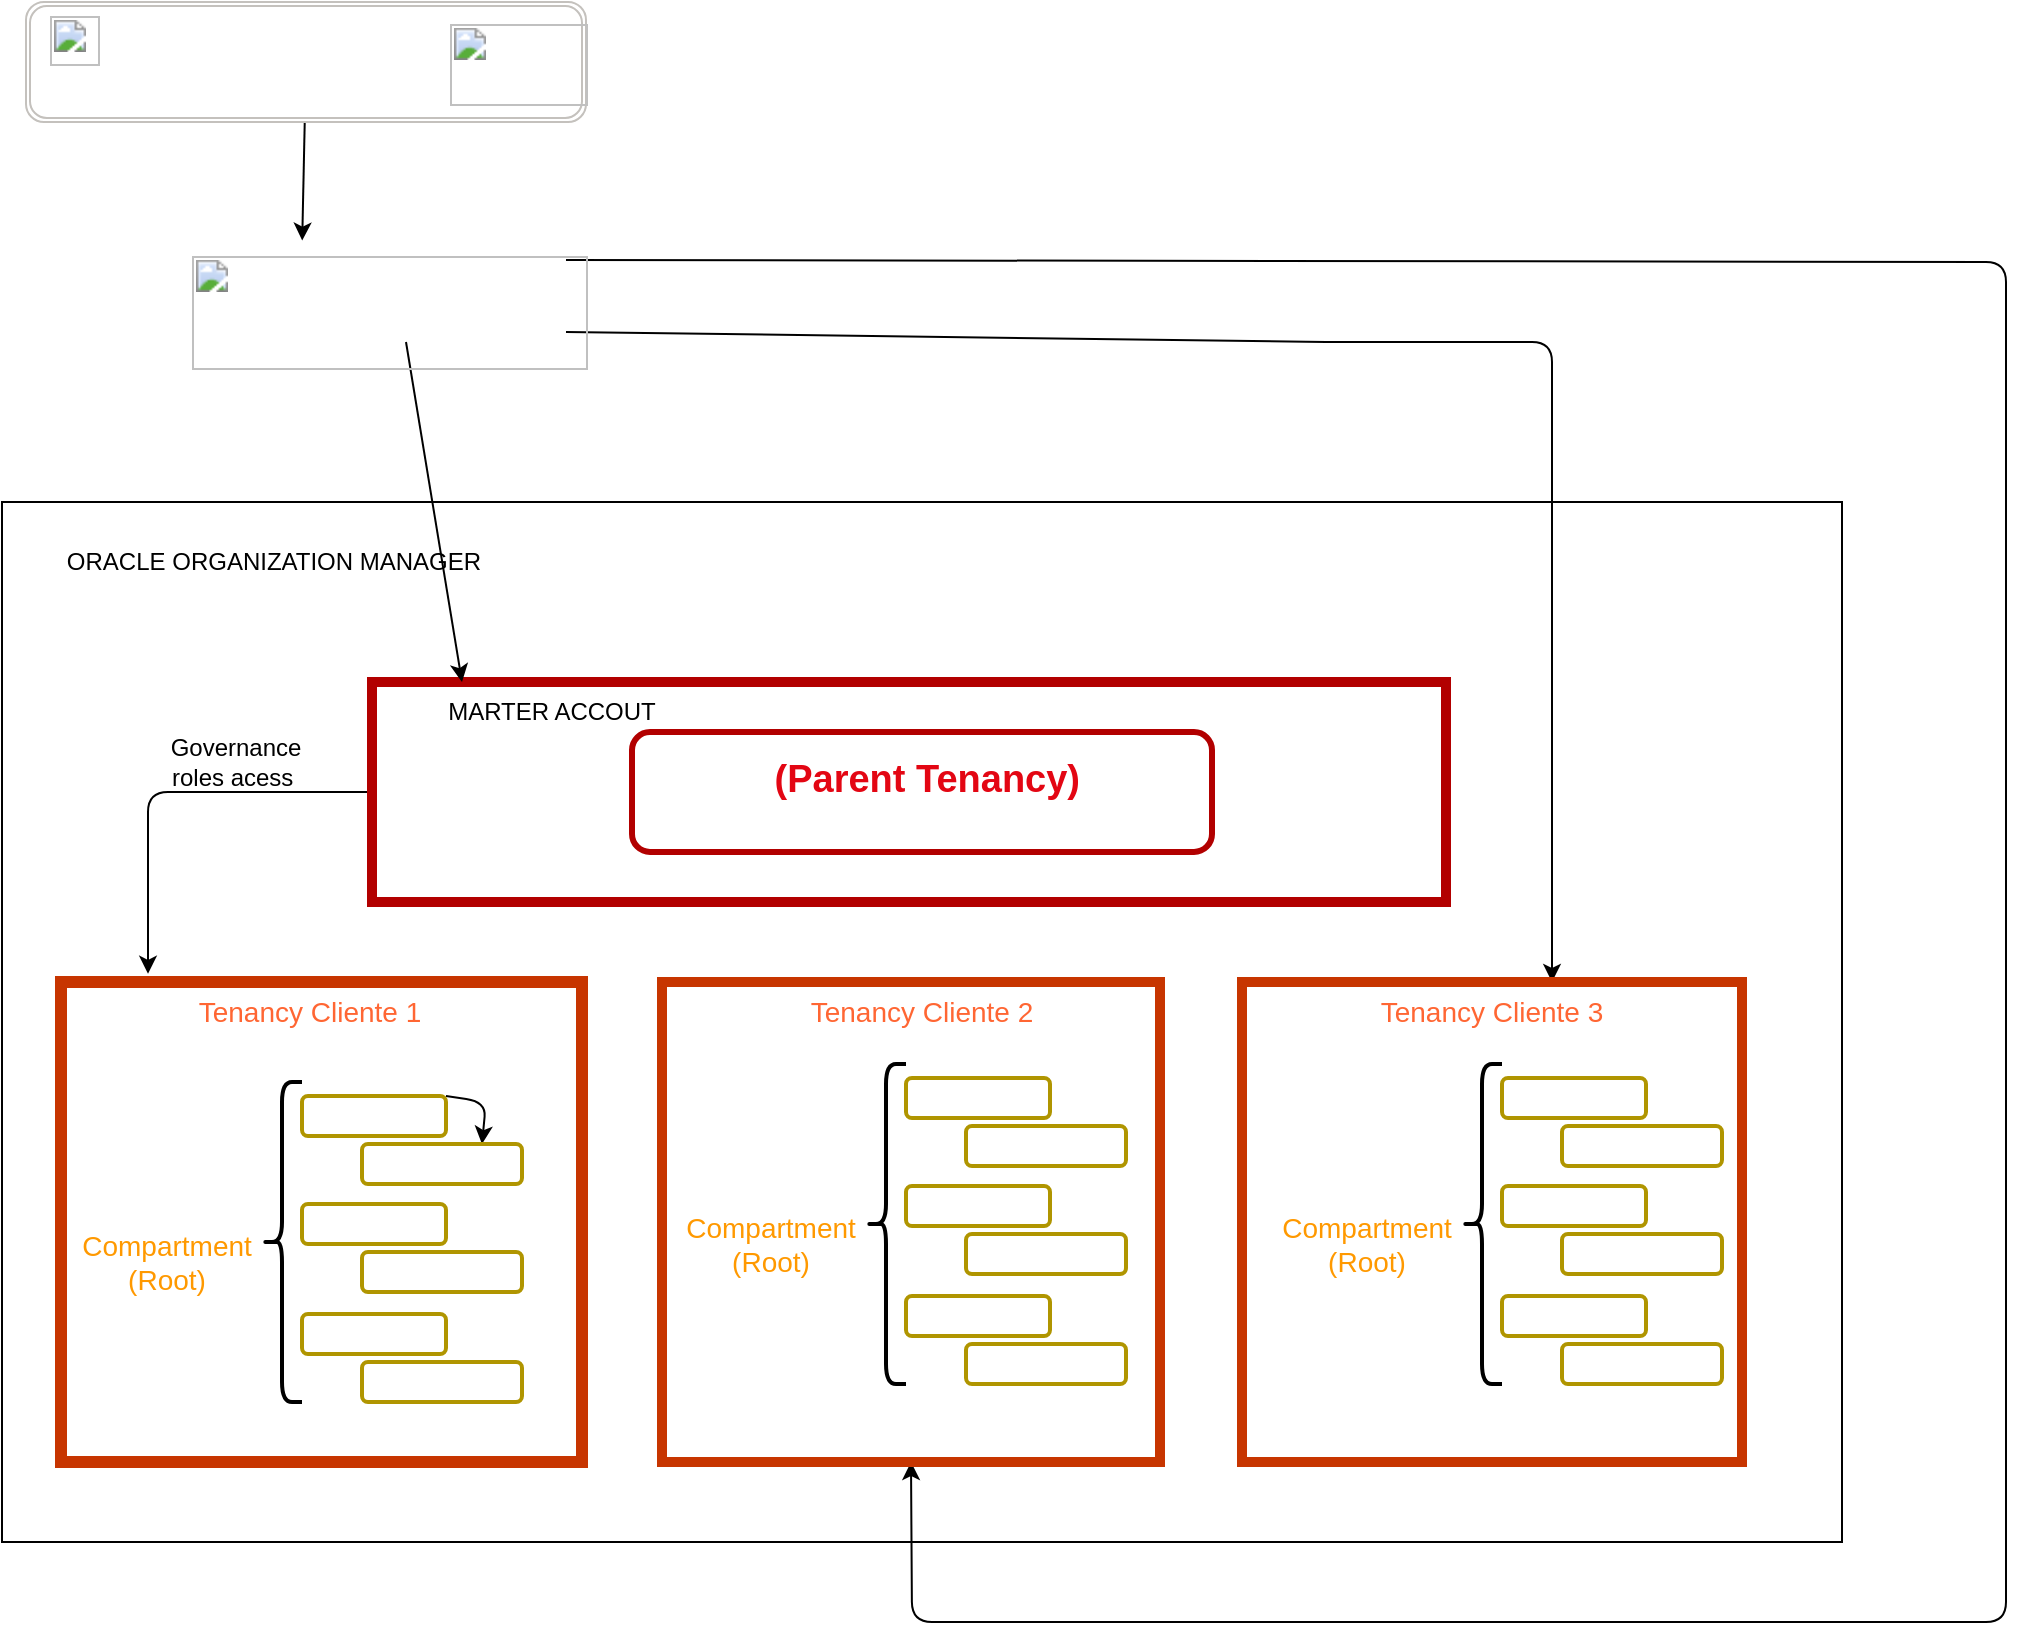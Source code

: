 <mxfile>
    <diagram id="o5Zr4Xy9Oi9ViZB-SziX" name="oci_provider_stackspot">
        <mxGraphModel dx="2117" dy="1094" grid="1" gridSize="10" guides="1" tooltips="1" connect="1" arrows="1" fold="1" page="0" pageScale="1" pageWidth="827" pageHeight="1169" math="0" shadow="0">
            <root>
                <mxCell id="0"/>
                <mxCell id="1" parent="0"/>
                <mxCell id="4" value="" style="rounded=0;whiteSpace=wrap;html=1;" parent="1" vertex="1">
                    <mxGeometry x="-122" y="80" width="920" height="520" as="geometry"/>
                </mxCell>
                <mxCell id="11" style="edgeStyle=none;html=1;exitX=0;exitY=0.5;exitDx=0;exitDy=0;entryX=0.167;entryY=-0.017;entryDx=0;entryDy=0;entryPerimeter=0;fontFamily=Verdana;fontSize=14;" parent="1" source="7" target="8" edge="1">
                    <mxGeometry relative="1" as="geometry">
                        <Array as="points">
                            <mxPoint x="-49" y="225"/>
                        </Array>
                    </mxGeometry>
                </mxCell>
                <mxCell id="14" style="edgeStyle=none;html=1;entryX=0.5;entryY=1;entryDx=0;entryDy=0;fontFamily=Verdana;fontSize=14;exitX=1;exitY=0.15;exitDx=0;exitDy=0;exitPerimeter=0;" parent="1" source="3c5btsWGo0mPK0tM8FJX-45" target="9" edge="1">
                    <mxGeometry relative="1" as="geometry">
                        <mxPoint x="180" y="-60" as="sourcePoint"/>
                        <Array as="points">
                            <mxPoint x="880" y="-40"/>
                            <mxPoint x="880" y="300"/>
                            <mxPoint x="880" y="640"/>
                            <mxPoint x="333" y="640"/>
                        </Array>
                    </mxGeometry>
                </mxCell>
                <mxCell id="16" style="edgeStyle=none;html=1;exitX=1;exitY=0.75;exitDx=0;exitDy=0;entryX=0.62;entryY=0;entryDx=0;entryDy=0;fontFamily=Verdana;fontSize=14;entryPerimeter=0;" parent="1" source="3c5btsWGo0mPK0tM8FJX-45" target="10" edge="1">
                    <mxGeometry relative="1" as="geometry">
                        <Array as="points">
                            <mxPoint x="540"/>
                            <mxPoint x="653"/>
                        </Array>
                    </mxGeometry>
                </mxCell>
                <mxCell id="7" value="" style="rounded=0;whiteSpace=wrap;html=1;fillColor=none;fontColor=#ffffff;strokeColor=#B20000;strokeWidth=5;" parent="1" vertex="1">
                    <mxGeometry x="63" y="170" width="537" height="110" as="geometry"/>
                </mxCell>
                <mxCell id="8" value="" style="rounded=0;whiteSpace=wrap;html=1;fillColor=none;fontColor=#000000;strokeColor=#C73500;strokeWidth=6;" parent="1" vertex="1">
                    <mxGeometry x="-92.5" y="320" width="260.5" height="240" as="geometry"/>
                </mxCell>
                <mxCell id="9" value="" style="rounded=0;whiteSpace=wrap;html=1;fillColor=none;fontColor=#000000;strokeColor=#C73500;strokeWidth=5;" parent="1" vertex="1">
                    <mxGeometry x="208" y="320" width="249" height="240" as="geometry"/>
                </mxCell>
                <mxCell id="10" value="" style="rounded=0;whiteSpace=wrap;html=1;fillColor=none;fontColor=#000000;strokeColor=#C73500;strokeWidth=5;" parent="1" vertex="1">
                    <mxGeometry x="498" y="320" width="250" height="240" as="geometry"/>
                </mxCell>
                <mxCell id="eEjcCwT-WWLBCNDeV5EP-11" value="ORACLE ORGANIZATION MANAGER" style="text;html=1;strokeColor=none;fillColor=none;align=center;verticalAlign=middle;whiteSpace=wrap;rounded=0;" parent="1" vertex="1">
                    <mxGeometry x="-122" y="80" width="272" height="60" as="geometry"/>
                </mxCell>
                <mxCell id="eEjcCwT-WWLBCNDeV5EP-14" value="&lt;meta charset=&quot;utf-8&quot; style=&quot;font-size: 14px;&quot;&gt;&lt;b id=&quot;docs-internal-guid-2c7463f4-7fff-0f67-e790-ca0538a50403&quot; style=&quot;font-weight: normal; font-size: 14px;&quot;&gt;&lt;p style=&quot;line-height: 1.2; margin-top: 0pt; margin-bottom: 0pt; font-size: 14px;&quot; dir=&quot;ltr&quot;&gt;&lt;span style=&quot;font-size: 14px; font-family: Montserrat, sans-serif; color: rgb(255, 102, 51); background-color: transparent; font-weight: 400; font-style: normal; font-variant: normal; text-decoration: none; vertical-align: baseline;&quot;&gt;Tenancy Cliente 1&lt;/span&gt;&lt;/p&gt;&lt;/b&gt;&lt;br class=&quot;Apple-interchange-newline&quot; style=&quot;font-size: 14px;&quot;&gt;" style="text;html=1;strokeColor=none;fillColor=none;align=center;verticalAlign=middle;whiteSpace=wrap;rounded=0;fontSize=14;" parent="1" vertex="1">
                    <mxGeometry x="-30" y="328" width="124" height="30" as="geometry"/>
                </mxCell>
                <mxCell id="eEjcCwT-WWLBCNDeV5EP-15" value="&lt;b id=&quot;docs-internal-guid-2c7463f4-7fff-0f67-e790-ca0538a50403&quot; style=&quot;font-weight: normal; font-size: 14px;&quot;&gt;&lt;p style=&quot;line-height: 1.2; margin-top: 0pt; margin-bottom: 0pt; font-size: 14px;&quot; dir=&quot;ltr&quot;&gt;&lt;/p&gt;&lt;/b&gt;&lt;span id=&quot;docs-internal-guid-7c695bc2-7fff-77f9-e0ae-277e176d6c0d&quot; style=&quot;font-size: 14px;&quot;&gt;&lt;p style=&quot;line-height: 1.2; margin-top: 0pt; margin-bottom: 0pt; font-size: 14px;&quot; dir=&quot;ltr&quot;&gt;&lt;span style=&quot;font-size: 14px; font-family: Montserrat, sans-serif; color: rgb(255, 102, 51); background-color: transparent; font-variant-numeric: normal; font-variant-east-asian: normal; font-variant-alternates: normal; font-variant-position: normal; vertical-align: baseline;&quot;&gt;Tenancy Cliente 2&lt;/span&gt;&lt;/p&gt;&lt;div style=&quot;font-size: 14px;&quot;&gt;&lt;span style=&quot;font-size: 14px; font-family: Montserrat, sans-serif; color: rgb(255, 102, 51); background-color: transparent; font-variant-numeric: normal; font-variant-east-asian: normal; font-variant-alternates: normal; font-variant-position: normal; vertical-align: baseline;&quot;&gt;&lt;br style=&quot;font-size: 14px;&quot;&gt;&lt;/span&gt;&lt;/div&gt;&lt;/span&gt;" style="text;html=1;strokeColor=none;fillColor=none;align=center;verticalAlign=middle;whiteSpace=wrap;rounded=0;fontSize=14;" parent="1" vertex="1">
                    <mxGeometry x="276" y="328" width="124" height="30" as="geometry"/>
                </mxCell>
                <mxCell id="eEjcCwT-WWLBCNDeV5EP-16" value="&lt;b id=&quot;docs-internal-guid-2c7463f4-7fff-0f67-e790-ca0538a50403&quot; style=&quot;font-weight: normal; font-size: 14px;&quot;&gt;&lt;p style=&quot;line-height: 1.2; margin-top: 0pt; margin-bottom: 0pt; font-size: 14px;&quot; dir=&quot;ltr&quot;&gt;&lt;/p&gt;&lt;/b&gt;&lt;span id=&quot;docs-internal-guid-7c695bc2-7fff-77f9-e0ae-277e176d6c0d&quot; style=&quot;font-size: 14px;&quot;&gt;&lt;p style=&quot;line-height: 1.2; margin-top: 0pt; margin-bottom: 0pt; font-size: 14px;&quot; dir=&quot;ltr&quot;&gt;&lt;span style=&quot;font-size: 14px; font-family: Montserrat, sans-serif; color: rgb(255, 102, 51); background-color: transparent; font-variant-numeric: normal; font-variant-east-asian: normal; font-variant-alternates: normal; font-variant-position: normal; vertical-align: baseline;&quot;&gt;Tenancy Cliente 3&lt;/span&gt;&lt;/p&gt;&lt;p style=&quot;line-height: 1.2; margin-top: 0pt; margin-bottom: 0pt; font-size: 14px;&quot; dir=&quot;ltr&quot;&gt;&lt;span style=&quot;font-size: 14px; font-family: Montserrat, sans-serif; color: rgb(255, 102, 51); background-color: transparent; font-variant-numeric: normal; font-variant-east-asian: normal; font-variant-alternates: normal; font-variant-position: normal; vertical-align: baseline;&quot;&gt;&lt;br style=&quot;font-size: 14px;&quot;&gt;&lt;/span&gt;&lt;/p&gt;&lt;/span&gt;" style="text;html=1;strokeColor=none;fillColor=none;align=center;verticalAlign=middle;whiteSpace=wrap;rounded=0;fontSize=14;" parent="1" vertex="1">
                    <mxGeometry x="561" y="328" width="124" height="30" as="geometry"/>
                </mxCell>
                <mxCell id="20" style="edgeStyle=none;html=1;entryX=0.75;entryY=0;entryDx=0;entryDy=0;fontFamily=Verdana;fontSize=14;fontColor=#FFFFFF;exitX=1;exitY=0;exitDx=0;exitDy=0;" parent="1" source="eEjcCwT-WWLBCNDeV5EP-17" target="19" edge="1">
                    <mxGeometry relative="1" as="geometry">
                        <mxPoint x="118" y="390" as="sourcePoint"/>
                        <Array as="points">
                            <mxPoint x="120" y="380"/>
                        </Array>
                    </mxGeometry>
                </mxCell>
                <mxCell id="eEjcCwT-WWLBCNDeV5EP-17" value="&lt;font color=&quot;#ffffff&quot;&gt;BANCO&lt;/font&gt;" style="rounded=1;whiteSpace=wrap;html=1;fillColor=none;fontColor=#000000;strokeColor=#B09500;strokeWidth=2;fontFamily=Verdana;" parent="1" vertex="1">
                    <mxGeometry x="28" y="377" width="72" height="20" as="geometry"/>
                </mxCell>
                <mxCell id="eEjcCwT-WWLBCNDeV5EP-20" value="&lt;b id=&quot;docs-internal-guid-3bc5b63c-7fff-c045-34d9-1487bc46b129&quot; style=&quot;font-weight: normal; font-size: 14px;&quot;&gt;&lt;p style=&quot;line-height: 1.2; margin-top: 0pt; margin-bottom: 0pt; font-size: 14px;&quot; dir=&quot;ltr&quot;&gt;&lt;span style=&quot;font-size: 14px; font-family: Montserrat, sans-serif; color: rgb(255, 153, 0); background-color: transparent; font-weight: 400; font-style: normal; font-variant: normal; text-decoration: none; vertical-align: baseline;&quot;&gt;Compartment (Root)&lt;/span&gt;&lt;/p&gt;&lt;/b&gt;" style="text;html=1;strokeColor=none;fillColor=none;align=center;verticalAlign=middle;whiteSpace=wrap;rounded=0;strokeWidth=2;fontSize=14;" parent="1" vertex="1">
                    <mxGeometry x="-102" y="445" width="124.5" height="30" as="geometry"/>
                </mxCell>
                <mxCell id="eEjcCwT-WWLBCNDeV5EP-21" value="" style="shape=curlyBracket;whiteSpace=wrap;html=1;rounded=1;labelPosition=left;verticalLabelPosition=middle;align=right;verticalAlign=middle;strokeWidth=2;fillColor=none;" parent="1" vertex="1">
                    <mxGeometry x="8" y="370" width="20" height="160" as="geometry"/>
                </mxCell>
                <mxCell id="eEjcCwT-WWLBCNDeV5EP-22" value="MARTER ACCOUT" style="text;html=1;strokeColor=none;fillColor=none;align=center;verticalAlign=middle;whiteSpace=wrap;rounded=0;strokeWidth=2;" parent="1" vertex="1">
                    <mxGeometry x="63" y="170" width="180" height="30" as="geometry"/>
                </mxCell>
                <mxCell id="eEjcCwT-WWLBCNDeV5EP-35" value="" style="rounded=1;whiteSpace=wrap;html=1;strokeWidth=3;fillColor=#FFFFFF;fontColor=#ffffff;strokeColor=#B20000;" parent="1" vertex="1">
                    <mxGeometry x="193" y="195" width="290" height="60" as="geometry"/>
                </mxCell>
                <mxCell id="eEjcCwT-WWLBCNDeV5EP-36" value="&lt;span id=&quot;docs-internal-guid-a47826a4-7fff-4ab3-2c1e-8c7ac44b4d22&quot; style=&quot;font-size: 19px;&quot;&gt;&lt;p style=&quot;line-height: 1.2; margin-top: 0pt; margin-bottom: 0pt; font-size: 19px;&quot; dir=&quot;ltr&quot;&gt;&lt;span style=&quot;font-size: 19px; font-family: Montserrat, sans-serif; color: rgb(227, 6, 19); background-color: transparent; font-variant-numeric: normal; font-variant-east-asian: normal; font-variant-alternates: normal; font-variant-position: normal; vertical-align: baseline;&quot;&gt;&amp;nbsp;(Parent Tenancy)&lt;/span&gt;&lt;/p&gt;&lt;div style=&quot;font-size: 19px;&quot;&gt;&lt;span style=&quot;font-size: 19px; font-family: Montserrat, sans-serif; color: rgb(227, 6, 19); background-color: transparent; font-variant-numeric: normal; font-variant-east-asian: normal; font-variant-alternates: normal; font-variant-position: normal; vertical-align: baseline;&quot;&gt;&lt;br style=&quot;font-size: 19px;&quot;&gt;&lt;/span&gt;&lt;/div&gt;&lt;/span&gt;" style="text;html=1;strokeColor=none;fillColor=none;align=center;verticalAlign=middle;whiteSpace=wrap;rounded=0;strokeWidth=3;fontStyle=1;fontSize=19;" parent="1" vertex="1">
                    <mxGeometry x="178" y="210" width="320" height="40" as="geometry"/>
                </mxCell>
                <mxCell id="19" value="&lt;font color=&quot;#ffffff&quot;&gt;BANCO_1&lt;/font&gt;" style="rounded=1;whiteSpace=wrap;html=1;fillColor=none;fontColor=#000000;strokeColor=#B09500;strokeWidth=2;fontFamily=Verdana;" parent="1" vertex="1">
                    <mxGeometry x="58" y="401" width="80" height="20" as="geometry"/>
                </mxCell>
                <mxCell id="23" value="&lt;font style=&quot;font-size: 11px;&quot; color=&quot;#ffffff&quot;&gt;APLICATION&lt;/font&gt;" style="rounded=1;whiteSpace=wrap;html=1;fillColor=none;fontColor=#000000;strokeColor=#B09500;strokeWidth=2;fontFamily=Verdana;" parent="1" vertex="1">
                    <mxGeometry x="28" y="431" width="72" height="20" as="geometry"/>
                </mxCell>
                <mxCell id="24" value="&lt;font style=&quot;font-size: 11px;&quot; color=&quot;#ffffff&quot;&gt;APLICATION_1&lt;/font&gt;" style="rounded=1;whiteSpace=wrap;html=1;fillColor=none;fontColor=#000000;strokeColor=#B09500;strokeWidth=2;fontFamily=Verdana;" parent="1" vertex="1">
                    <mxGeometry x="58" y="455" width="80" height="20" as="geometry"/>
                </mxCell>
                <mxCell id="25" value="&lt;font color=&quot;#ffffff&quot;&gt;AUDIT&lt;/font&gt;" style="rounded=1;whiteSpace=wrap;html=1;fillColor=none;fontColor=#000000;strokeColor=#B09500;strokeWidth=2;fontFamily=Verdana;" parent="1" vertex="1">
                    <mxGeometry x="28" y="486" width="72" height="20" as="geometry"/>
                </mxCell>
                <mxCell id="26" value="&lt;font color=&quot;#ffffff&quot;&gt;AUDIT_1&lt;/font&gt;" style="rounded=1;whiteSpace=wrap;html=1;fillColor=none;fontColor=#000000;strokeColor=#B09500;strokeWidth=2;fontFamily=Verdana;" parent="1" vertex="1">
                    <mxGeometry x="58" y="510" width="80" height="20" as="geometry"/>
                </mxCell>
                <mxCell id="29" value="&lt;font color=&quot;#ffffff&quot;&gt;BANCO&lt;/font&gt;" style="rounded=1;whiteSpace=wrap;html=1;fillColor=none;fontColor=#000000;strokeColor=#B09500;strokeWidth=2;fontFamily=Verdana;" parent="1" vertex="1">
                    <mxGeometry x="330" y="368" width="72" height="20" as="geometry"/>
                </mxCell>
                <mxCell id="30" value="&lt;b id=&quot;docs-internal-guid-3bc5b63c-7fff-c045-34d9-1487bc46b129&quot; style=&quot;font-weight: normal; font-size: 14px;&quot;&gt;&lt;p style=&quot;line-height: 1.2; margin-top: 0pt; margin-bottom: 0pt; font-size: 14px;&quot; dir=&quot;ltr&quot;&gt;&lt;span style=&quot;font-size: 14px; font-family: Montserrat, sans-serif; color: rgb(255, 153, 0); background-color: transparent; font-weight: 400; font-style: normal; font-variant: normal; text-decoration: none; vertical-align: baseline;&quot;&gt;Compartment (Root)&lt;/span&gt;&lt;/p&gt;&lt;/b&gt;" style="text;html=1;strokeColor=none;fillColor=none;align=center;verticalAlign=middle;whiteSpace=wrap;rounded=0;strokeWidth=2;fontSize=14;" parent="1" vertex="1">
                    <mxGeometry x="200" y="436" width="124.5" height="30" as="geometry"/>
                </mxCell>
                <mxCell id="31" value="" style="shape=curlyBracket;whiteSpace=wrap;html=1;rounded=1;labelPosition=left;verticalLabelPosition=middle;align=right;verticalAlign=middle;strokeWidth=2;fillColor=none;" parent="1" vertex="1">
                    <mxGeometry x="310" y="361" width="20" height="160" as="geometry"/>
                </mxCell>
                <mxCell id="32" value="&lt;font color=&quot;#ffffff&quot;&gt;BANCO_1&lt;/font&gt;" style="rounded=1;whiteSpace=wrap;html=1;fillColor=none;fontColor=#000000;strokeColor=#B09500;strokeWidth=2;fontFamily=Verdana;" parent="1" vertex="1">
                    <mxGeometry x="360" y="392" width="80" height="20" as="geometry"/>
                </mxCell>
                <mxCell id="33" value="&lt;font style=&quot;font-size: 11px;&quot; color=&quot;#ffffff&quot;&gt;APLICATION&lt;/font&gt;" style="rounded=1;whiteSpace=wrap;html=1;fillColor=none;fontColor=#000000;strokeColor=#B09500;strokeWidth=2;fontFamily=Verdana;" parent="1" vertex="1">
                    <mxGeometry x="330" y="422" width="72" height="20" as="geometry"/>
                </mxCell>
                <mxCell id="34" value="&lt;font style=&quot;font-size: 11px;&quot; color=&quot;#ffffff&quot;&gt;APLICATION_1&lt;/font&gt;" style="rounded=1;whiteSpace=wrap;html=1;fillColor=none;fontColor=#000000;strokeColor=#B09500;strokeWidth=2;fontFamily=Verdana;" parent="1" vertex="1">
                    <mxGeometry x="360" y="446" width="80" height="20" as="geometry"/>
                </mxCell>
                <mxCell id="35" value="&lt;font color=&quot;#ffffff&quot;&gt;AUDIT&lt;/font&gt;" style="rounded=1;whiteSpace=wrap;html=1;fillColor=none;fontColor=#000000;strokeColor=#B09500;strokeWidth=2;fontFamily=Verdana;" parent="1" vertex="1">
                    <mxGeometry x="330" y="477" width="72" height="20" as="geometry"/>
                </mxCell>
                <mxCell id="36" value="&lt;font color=&quot;#ffffff&quot;&gt;AUDIT_1&lt;/font&gt;" style="rounded=1;whiteSpace=wrap;html=1;fillColor=none;fontColor=#000000;strokeColor=#B09500;strokeWidth=2;fontFamily=Verdana;" parent="1" vertex="1">
                    <mxGeometry x="360" y="501" width="80" height="20" as="geometry"/>
                </mxCell>
                <mxCell id="37" value="&lt;font color=&quot;#ffffff&quot;&gt;BANCO&lt;/font&gt;" style="rounded=1;whiteSpace=wrap;html=1;fillColor=none;fontColor=#000000;strokeColor=#B09500;strokeWidth=2;fontFamily=Verdana;" parent="1" vertex="1">
                    <mxGeometry x="628" y="368" width="72" height="20" as="geometry"/>
                </mxCell>
                <mxCell id="38" value="&lt;b id=&quot;docs-internal-guid-3bc5b63c-7fff-c045-34d9-1487bc46b129&quot; style=&quot;font-weight: normal; font-size: 14px;&quot;&gt;&lt;p style=&quot;line-height: 1.2; margin-top: 0pt; margin-bottom: 0pt; font-size: 14px;&quot; dir=&quot;ltr&quot;&gt;&lt;span style=&quot;font-size: 14px; font-family: Montserrat, sans-serif; color: rgb(255, 153, 0); background-color: transparent; font-weight: 400; font-style: normal; font-variant: normal; text-decoration: none; vertical-align: baseline;&quot;&gt;Compartment (Root)&lt;/span&gt;&lt;/p&gt;&lt;/b&gt;" style="text;html=1;strokeColor=none;fillColor=none;align=center;verticalAlign=middle;whiteSpace=wrap;rounded=0;strokeWidth=2;fontSize=14;" parent="1" vertex="1">
                    <mxGeometry x="498" y="436" width="124.5" height="30" as="geometry"/>
                </mxCell>
                <mxCell id="39" value="" style="shape=curlyBracket;whiteSpace=wrap;html=1;rounded=1;labelPosition=left;verticalLabelPosition=middle;align=right;verticalAlign=middle;strokeWidth=2;fillColor=none;" parent="1" vertex="1">
                    <mxGeometry x="608" y="361" width="20" height="160" as="geometry"/>
                </mxCell>
                <mxCell id="40" value="&lt;font color=&quot;#ffffff&quot;&gt;BANCO_1&lt;/font&gt;" style="rounded=1;whiteSpace=wrap;html=1;fillColor=none;fontColor=#000000;strokeColor=#B09500;strokeWidth=2;fontFamily=Verdana;" parent="1" vertex="1">
                    <mxGeometry x="658" y="392" width="80" height="20" as="geometry"/>
                </mxCell>
                <mxCell id="41" value="&lt;font style=&quot;font-size: 11px;&quot; color=&quot;#ffffff&quot;&gt;APLICATION&lt;/font&gt;" style="rounded=1;whiteSpace=wrap;html=1;fillColor=none;fontColor=#000000;strokeColor=#B09500;strokeWidth=2;fontFamily=Verdana;" parent="1" vertex="1">
                    <mxGeometry x="628" y="422" width="72" height="20" as="geometry"/>
                </mxCell>
                <mxCell id="42" value="&lt;font style=&quot;font-size: 11px;&quot; color=&quot;#ffffff&quot;&gt;APLICATION_1&lt;/font&gt;" style="rounded=1;whiteSpace=wrap;html=1;fillColor=none;fontColor=#000000;strokeColor=#B09500;strokeWidth=2;fontFamily=Verdana;" parent="1" vertex="1">
                    <mxGeometry x="658" y="446" width="80" height="20" as="geometry"/>
                </mxCell>
                <mxCell id="43" value="&lt;font color=&quot;#ffffff&quot;&gt;AUDIT&lt;/font&gt;" style="rounded=1;whiteSpace=wrap;html=1;fillColor=none;fontColor=#000000;strokeColor=#B09500;strokeWidth=2;fontFamily=Verdana;" parent="1" vertex="1">
                    <mxGeometry x="628" y="477" width="72" height="20" as="geometry"/>
                </mxCell>
                <mxCell id="44" value="&lt;font color=&quot;#ffffff&quot;&gt;AUDIT_1&lt;/font&gt;" style="rounded=1;whiteSpace=wrap;html=1;fillColor=none;fontColor=#000000;strokeColor=#B09500;strokeWidth=2;fontFamily=Verdana;" parent="1" vertex="1">
                    <mxGeometry x="658" y="501" width="80" height="20" as="geometry"/>
                </mxCell>
                <mxCell id="3c5btsWGo0mPK0tM8FJX-44" style="edgeStyle=none;html=1;fontFamily=Verdana;fontSize=13;fontColor=#da7a0b;entryX=0.25;entryY=0;entryDx=0;entryDy=0;" parent="1" target="eEjcCwT-WWLBCNDeV5EP-22" edge="1">
                    <mxGeometry relative="1" as="geometry">
                        <mxPoint x="-70" y="80" as="targetPoint"/>
                        <Array as="points">
                            <mxPoint x="80"/>
                        </Array>
                        <mxPoint x="80" as="sourcePoint"/>
                    </mxGeometry>
                </mxCell>
                <mxCell id="3c5btsWGo0mPK0tM8FJX-45" value="&lt;meta charset=&quot;utf-8&quot;&gt;&lt;b id=&quot;docs-internal-guid-2907e48a-7fff-9a34-469a-3a3c9f60f298&quot; style=&quot;font-weight:normal;&quot;&gt;&lt;img src=&quot;https://lh7-us.googleusercontent.com/pILAxP_Q25JATWh8FZdUC0NEAK7YiObfks5TOgXcwuJidRdwa_uNm9ER_8XBDOeT5w5grtwEJO8OdZDWz4YgChPJCJxEZGJ2wn-WS-2y51d9Q9acsHFTm_rYyxDPut_LkFdv8mA7B3Xly_O3NO0FYp3isA=s2048&quot; height=&quot;57px;&quot; width=&quot;198px;&quot;&gt;&lt;/b&gt;" style="text;whiteSpace=wrap;html=1;fontSize=11;fontFamily=Verdana;fontColor=#da7a0b;" parent="1" vertex="1">
                    <mxGeometry x="-29.5" y="-50" width="189.5" height="60" as="geometry"/>
                </mxCell>
                <mxCell id="3c5btsWGo0mPK0tM8FJX-46" style="edgeStyle=none;html=1;entryX=0.304;entryY=-0.012;entryDx=0;entryDy=0;entryPerimeter=0;fontFamily=Verdana;fontSize=13;fontColor=#da7a0b;" parent="1" source="3c5btsWGo0mPK0tM8FJX-47" target="3c5btsWGo0mPK0tM8FJX-45" edge="1">
                    <mxGeometry relative="1" as="geometry"/>
                </mxCell>
                <mxCell id="3c5btsWGo0mPK0tM8FJX-47" value="" style="shape=ext;double=1;rounded=1;whiteSpace=wrap;html=1;labelBorderColor=#CC6600;strokeColor=#C4C1BD;fontFamily=Verdana;fontSize=11;fontColor=#da7a0b;" parent="1" vertex="1">
                    <mxGeometry x="-110" y="-170" width="280" height="60" as="geometry"/>
                </mxCell>
                <mxCell id="3c5btsWGo0mPK0tM8FJX-48" value="&lt;meta charset=&quot;utf-8&quot;&gt;&lt;b id=&quot;docs-internal-guid-b1157c10-7fff-f48c-381c-91cf66b51c12&quot; style=&quot;font-weight:normal;&quot;&gt;&lt;img src=&quot;https://lh7-us.googleusercontent.com/XBUWJAQ4RxeMx2p4LE6fTXS12f-qG9EBVA1sFKwlMqX6tsMHcnFoDtItSj9BPpDtPOkl7EpylkazBpulrZOdvKVd2sQRGrZZ1k64L9DXKjPnaUaNF-5UA71He_x-I-WOPFn6Ctz_9JegVhs-X0TxgrKJjw=s2048&quot; height=&quot;41px;&quot; width=&quot;69px;&quot;&gt;&lt;/b&gt;" style="text;whiteSpace=wrap;html=1;fontSize=11;fontFamily=Verdana;fontColor=#da7a0b;" parent="1" vertex="1">
                    <mxGeometry x="100" y="-166" width="100" height="70" as="geometry"/>
                </mxCell>
                <mxCell id="3c5btsWGo0mPK0tM8FJX-49" value="&lt;meta charset=&quot;utf-8&quot; style=&quot;font-size: 13px;&quot;&gt;&lt;b id=&quot;docs-internal-guid-e88ece0c-7fff-4347-3951-f6b9d227c91a&quot; style=&quot;font-weight: normal; font-size: 13px;&quot;&gt;&lt;p style=&quot;line-height: 1.38; margin-top: 0pt; margin-bottom: 0pt; font-size: 13px;&quot; dir=&quot;ltr&quot;&gt;&lt;span style=&quot;font-size: 13px; font-family: Montserrat, sans-serif; color: rgb(255, 255, 255); background-color: transparent; font-weight: 400; font-style: normal; font-variant: normal; text-decoration: none; vertical-align: baseline;&quot;&gt;Corporate&amp;nbsp;&amp;nbsp;&lt;/span&gt;&lt;/p&gt;&lt;p style=&quot;line-height: 1.38; margin-top: 0pt; margin-bottom: 0pt; font-size: 13px;&quot; dir=&quot;ltr&quot;&gt;&lt;span style=&quot;font-size: 13px; font-family: Montserrat, sans-serif; color: rgb(255, 255, 255); background-color: transparent; font-weight: 400; font-style: normal; font-variant: normal; text-decoration: none; vertical-align: baseline;&quot;&gt;Data Center&lt;/span&gt;&lt;/p&gt;&lt;/b&gt;&lt;br class=&quot;Apple-interchange-newline&quot; style=&quot;font-size: 13px;&quot;&gt;" style="text;whiteSpace=wrap;html=1;fontSize=13;fontFamily=Verdana;fontColor=#da7a0b;" parent="1" vertex="1">
                    <mxGeometry x="-64.75" y="-160" width="90" height="70" as="geometry"/>
                </mxCell>
                <mxCell id="3c5btsWGo0mPK0tM8FJX-50" value="&lt;meta charset=&quot;utf-8&quot; style=&quot;font-size: 13px;&quot;&gt;&lt;b id=&quot;docs-internal-guid-e88ece0c-7fff-4347-3951-f6b9d227c91a&quot; style=&quot;font-weight: normal; font-size: 13px;&quot;&gt;&lt;p style=&quot;line-height: 1.38; margin-top: 0pt; margin-bottom: 0pt; font-size: 13px;&quot; dir=&quot;ltr&quot;&gt;&lt;span style=&quot;font-size: 13px; font-family: Montserrat, sans-serif; color: rgb(255, 255, 255); background-color: transparent; font-weight: 400; font-style: normal; font-variant: normal; text-decoration: none; vertical-align: baseline;&quot;&gt;Corporate&amp;nbsp;&amp;nbsp;&lt;/span&gt;&lt;/p&gt;&lt;p style=&quot;line-height: 1.38; margin-top: 0pt; margin-bottom: 0pt; font-size: 13px;&quot; dir=&quot;ltr&quot;&gt;&lt;span style=&quot;font-size: 13px; font-family: Montserrat, sans-serif; color: rgb(255, 255, 255); background-color: transparent; font-weight: 400; font-style: normal; font-variant: normal; text-decoration: none; vertical-align: baseline;&quot;&gt;Data Center&lt;/span&gt;&lt;/p&gt;&lt;/b&gt;&lt;br class=&quot;Apple-interchange-newline&quot; style=&quot;font-size: 13px;&quot;&gt;" style="text;whiteSpace=wrap;html=1;fontSize=13;fontFamily=Verdana;fontColor=#da7a0b;" parent="1" vertex="1">
                    <mxGeometry x="20.5" y="-160" width="90" height="70" as="geometry"/>
                </mxCell>
                <mxCell id="3c5btsWGo0mPK0tM8FJX-51" value="&lt;meta charset=&quot;utf-8&quot;&gt;&lt;b id=&quot;docs-internal-guid-cf12201a-7fff-9905-0576-1f05a2af6ea7&quot; style=&quot;font-weight:normal;&quot;&gt;&lt;img src=&quot;https://lh7-us.googleusercontent.com/CO76nrKHnoK7_rwvdg65pQLFi3hU_MbncJSdASKYTuBERG4x-mvbt2Jk7sc94RO8_0JUU4FIPf7B27v-r8krJFpVTPbw-RfdMHdrcpCt8A5bSY0Ig-iR8RtdnzTmtglOovw2U5weonCFI8tS-kNZZZBgFA=s2048&quot; height=&quot;25px;&quot; width=&quot;25px;&quot;&gt;&lt;/b&gt;" style="text;whiteSpace=wrap;html=1;fontSize=11;fontFamily=Verdana;fontColor=#da7a0b;" parent="1" vertex="1">
                    <mxGeometry x="-100" y="-170" width="60" height="50" as="geometry"/>
                </mxCell>
                <mxCell id="r6Ds9A2htb6F8QyE_iXC-44" value="Governance roles acess&amp;nbsp;" style="text;html=1;strokeColor=none;fillColor=none;align=center;verticalAlign=middle;whiteSpace=wrap;rounded=0;" parent="1" vertex="1">
                    <mxGeometry x="-40" y="195" width="70" height="30" as="geometry"/>
                </mxCell>
            </root>
        </mxGraphModel>
    </diagram>
    <diagram id="LJOu6ubrf1RBLY2LWY1Z" name="oci_provider_itau">
        <mxGraphModel dx="1983" dy="686" grid="1" gridSize="10" guides="1" tooltips="1" connect="1" arrows="1" fold="1" page="0" pageScale="1" pageWidth="827" pageHeight="1169" math="0" shadow="0">
            <root>
                <mxCell id="0"/>
                <mxCell id="1" parent="0"/>
                <mxCell id="7lN0mLOwMNB2POMIY36Z-1" value="" style="rounded=0;whiteSpace=wrap;html=1;" parent="1" vertex="1">
                    <mxGeometry x="-380" y="585" width="920" height="360" as="geometry"/>
                </mxCell>
                <mxCell id="7lN0mLOwMNB2POMIY36Z-3" value="" style="rounded=0;whiteSpace=wrap;html=1;fillColor=none;fontColor=#000000;strokeColor=#C73500;strokeWidth=6;" parent="1" vertex="1">
                    <mxGeometry x="-350" y="665" width="260.5" height="240" as="geometry"/>
                </mxCell>
                <mxCell id="7lN0mLOwMNB2POMIY36Z-13" value="" style="rounded=0;whiteSpace=wrap;html=1;fillColor=none;fontColor=#000000;strokeColor=#C73500;strokeWidth=6;" parent="1" vertex="1">
                    <mxGeometry x="-50.25" y="665" width="260.5" height="240" as="geometry"/>
                </mxCell>
                <mxCell id="7lN0mLOwMNB2POMIY36Z-14" value="" style="rounded=0;whiteSpace=wrap;html=1;fillColor=none;fontColor=#000000;strokeColor=#C73500;strokeWidth=6;" parent="1" vertex="1">
                    <mxGeometry x="249.75" y="665" width="260.5" height="240" as="geometry"/>
                </mxCell>
                <mxCell id="7lN0mLOwMNB2POMIY36Z-15" value="TENANCY OCI -VPC (VINHEDO)" style="text;html=1;strokeColor=none;fillColor=none;align=center;verticalAlign=middle;whiteSpace=wrap;rounded=0;strokeWidth=2;" parent="1" vertex="1">
                    <mxGeometry x="-381.75" y="585" width="310" height="30" as="geometry"/>
                </mxCell>
                <mxCell id="7lN0mLOwMNB2POMIY36Z-12" value="&lt;span id=&quot;docs-internal-guid-a47826a4-7fff-4ab3-2c1e-8c7ac44b4d22&quot; style=&quot;font-size: 16px;&quot;&gt;&lt;p style=&quot;line-height: 1.2; margin-top: 0pt; margin-bottom: 0pt; font-size: 16px;&quot; dir=&quot;ltr&quot;&gt;&lt;font face=&quot;Montserrat, sans-serif&quot; color=&quot;#e30613&quot; style=&quot;font-size: 16px;&quot;&gt;IDENTITY DOMAIN (PROD)&lt;/font&gt;&lt;/p&gt;&lt;/span&gt;" style="text;html=1;strokeColor=none;fillColor=none;align=center;verticalAlign=middle;whiteSpace=wrap;rounded=0;strokeWidth=3;fontStyle=1;fontSize=16;" parent="1" vertex="1">
                    <mxGeometry x="-379.75" y="665" width="320" height="40" as="geometry"/>
                </mxCell>
                <mxCell id="7lN0mLOwMNB2POMIY36Z-16" value="&lt;span id=&quot;docs-internal-guid-a47826a4-7fff-4ab3-2c1e-8c7ac44b4d22&quot; style=&quot;font-size: 16px;&quot;&gt;&lt;p style=&quot;line-height: 1.2; margin-top: 0pt; margin-bottom: 0pt; font-size: 16px;&quot; dir=&quot;ltr&quot;&gt;&lt;font face=&quot;Montserrat, sans-serif&quot; color=&quot;#e30613&quot; style=&quot;font-size: 16px;&quot;&gt;IDENTITY DOMAIN (DEV)&lt;/font&gt;&lt;/p&gt;&lt;/span&gt;" style="text;html=1;strokeColor=none;fillColor=none;align=center;verticalAlign=middle;whiteSpace=wrap;rounded=0;strokeWidth=3;fontStyle=1;fontSize=16;" parent="1" vertex="1">
                    <mxGeometry x="-80" y="665" width="320" height="40" as="geometry"/>
                </mxCell>
                <mxCell id="7lN0mLOwMNB2POMIY36Z-17" value="&lt;span id=&quot;docs-internal-guid-a47826a4-7fff-4ab3-2c1e-8c7ac44b4d22&quot; style=&quot;font-size: 16px;&quot;&gt;&lt;p style=&quot;line-height: 1.2; margin-top: 0pt; margin-bottom: 0pt; font-size: 16px;&quot; dir=&quot;ltr&quot;&gt;&lt;font face=&quot;Montserrat, sans-serif&quot; color=&quot;#e30613&quot; style=&quot;font-size: 16px;&quot;&gt;IDENTITY DOMAIN (STG)&lt;/font&gt;&lt;/p&gt;&lt;/span&gt;" style="text;html=1;strokeColor=none;fillColor=none;align=center;verticalAlign=middle;whiteSpace=wrap;rounded=0;strokeWidth=3;fontStyle=1;fontSize=16;" parent="1" vertex="1">
                    <mxGeometry x="220" y="665" width="320" height="40" as="geometry"/>
                </mxCell>
                <mxCell id="eXu3_KGUznA1Icz2X5bv-9" value="&lt;font color=&quot;#ffffff&quot;&gt;BANCO&lt;/font&gt;" style="rounded=1;whiteSpace=wrap;html=1;fillColor=none;fontColor=#000000;strokeColor=#B09500;strokeWidth=2;fontFamily=Verdana;" parent="1" vertex="1">
                    <mxGeometry x="-212.75" y="712" width="72" height="20" as="geometry"/>
                </mxCell>
                <mxCell id="eXu3_KGUznA1Icz2X5bv-10" value="&lt;b id=&quot;docs-internal-guid-3bc5b63c-7fff-c045-34d9-1487bc46b129&quot; style=&quot;font-weight: normal; font-size: 14px;&quot;&gt;&lt;p style=&quot;line-height: 1.2; margin-top: 0pt; margin-bottom: 0pt; font-size: 14px;&quot; dir=&quot;ltr&quot;&gt;&lt;span style=&quot;font-size: 14px; font-family: Montserrat, sans-serif; color: rgb(255, 153, 0); background-color: transparent; font-weight: 400; font-style: normal; font-variant: normal; text-decoration: none; vertical-align: baseline;&quot;&gt;Compartment (Root)&lt;/span&gt;&lt;/p&gt;&lt;/b&gt;" style="text;html=1;strokeColor=none;fillColor=none;align=center;verticalAlign=middle;whiteSpace=wrap;rounded=0;strokeWidth=2;fontSize=14;" parent="1" vertex="1">
                    <mxGeometry x="-342.75" y="780" width="124.5" height="30" as="geometry"/>
                </mxCell>
                <mxCell id="eXu3_KGUznA1Icz2X5bv-11" value="" style="shape=curlyBracket;whiteSpace=wrap;html=1;rounded=1;labelPosition=left;verticalLabelPosition=middle;align=right;verticalAlign=middle;strokeWidth=2;fillColor=none;" parent="1" vertex="1">
                    <mxGeometry x="-232.75" y="705" width="20" height="160" as="geometry"/>
                </mxCell>
                <mxCell id="eXu3_KGUznA1Icz2X5bv-12" value="&lt;font color=&quot;#ffffff&quot;&gt;BANCO_1&lt;/font&gt;" style="rounded=1;whiteSpace=wrap;html=1;fillColor=none;fontColor=#000000;strokeColor=#B09500;strokeWidth=2;fontFamily=Verdana;" parent="1" vertex="1">
                    <mxGeometry x="-182.75" y="736" width="80" height="20" as="geometry"/>
                </mxCell>
                <mxCell id="eXu3_KGUznA1Icz2X5bv-13" value="&lt;font style=&quot;font-size: 11px;&quot; color=&quot;#ffffff&quot;&gt;APLICATION&lt;/font&gt;" style="rounded=1;whiteSpace=wrap;html=1;fillColor=none;fontColor=#000000;strokeColor=#B09500;strokeWidth=2;fontFamily=Verdana;" parent="1" vertex="1">
                    <mxGeometry x="-212.75" y="766" width="72" height="20" as="geometry"/>
                </mxCell>
                <mxCell id="eXu3_KGUznA1Icz2X5bv-14" value="&lt;font style=&quot;font-size: 11px;&quot; color=&quot;#ffffff&quot;&gt;APLICATION_1&lt;/font&gt;" style="rounded=1;whiteSpace=wrap;html=1;fillColor=none;fontColor=#000000;strokeColor=#B09500;strokeWidth=2;fontFamily=Verdana;" parent="1" vertex="1">
                    <mxGeometry x="-182.75" y="790" width="80" height="20" as="geometry"/>
                </mxCell>
                <mxCell id="eXu3_KGUznA1Icz2X5bv-15" value="&lt;font color=&quot;#ffffff&quot;&gt;AUDIT&lt;/font&gt;" style="rounded=1;whiteSpace=wrap;html=1;fillColor=none;fontColor=#000000;strokeColor=#B09500;strokeWidth=2;fontFamily=Verdana;" parent="1" vertex="1">
                    <mxGeometry x="-212.75" y="821" width="72" height="20" as="geometry"/>
                </mxCell>
                <mxCell id="eXu3_KGUznA1Icz2X5bv-16" value="&lt;font color=&quot;#ffffff&quot;&gt;AUDIT_1&lt;/font&gt;" style="rounded=1;whiteSpace=wrap;html=1;fillColor=none;fontColor=#000000;strokeColor=#B09500;strokeWidth=2;fontFamily=Verdana;" parent="1" vertex="1">
                    <mxGeometry x="-182.75" y="845" width="80" height="20" as="geometry"/>
                </mxCell>
                <mxCell id="eXu3_KGUznA1Icz2X5bv-17" value="&lt;font color=&quot;#ffffff&quot;&gt;BANCO&lt;/font&gt;" style="rounded=1;whiteSpace=wrap;html=1;fillColor=none;fontColor=#000000;strokeColor=#B09500;strokeWidth=2;fontFamily=Verdana;" parent="1" vertex="1">
                    <mxGeometry x="79.75" y="719" width="72" height="20" as="geometry"/>
                </mxCell>
                <mxCell id="eXu3_KGUznA1Icz2X5bv-18" value="&lt;b id=&quot;docs-internal-guid-3bc5b63c-7fff-c045-34d9-1487bc46b129&quot; style=&quot;font-weight: normal; font-size: 14px;&quot;&gt;&lt;p style=&quot;line-height: 1.2; margin-top: 0pt; margin-bottom: 0pt; font-size: 14px;&quot; dir=&quot;ltr&quot;&gt;&lt;span style=&quot;font-size: 14px; font-family: Montserrat, sans-serif; color: rgb(255, 153, 0); background-color: transparent; font-weight: 400; font-style: normal; font-variant: normal; text-decoration: none; vertical-align: baseline;&quot;&gt;Compartment (Root)&lt;/span&gt;&lt;/p&gt;&lt;/b&gt;" style="text;html=1;strokeColor=none;fillColor=none;align=center;verticalAlign=middle;whiteSpace=wrap;rounded=0;strokeWidth=2;fontSize=14;" parent="1" vertex="1">
                    <mxGeometry x="-50.25" y="787" width="124.5" height="30" as="geometry"/>
                </mxCell>
                <mxCell id="eXu3_KGUznA1Icz2X5bv-19" value="" style="shape=curlyBracket;whiteSpace=wrap;html=1;rounded=1;labelPosition=left;verticalLabelPosition=middle;align=right;verticalAlign=middle;strokeWidth=2;fillColor=none;" parent="1" vertex="1">
                    <mxGeometry x="59.75" y="712" width="20" height="160" as="geometry"/>
                </mxCell>
                <mxCell id="eXu3_KGUznA1Icz2X5bv-20" value="&lt;font color=&quot;#ffffff&quot;&gt;BANCO_1&lt;/font&gt;" style="rounded=1;whiteSpace=wrap;html=1;fillColor=none;fontColor=#000000;strokeColor=#B09500;strokeWidth=2;fontFamily=Verdana;" parent="1" vertex="1">
                    <mxGeometry x="109.75" y="743" width="80" height="20" as="geometry"/>
                </mxCell>
                <mxCell id="eXu3_KGUznA1Icz2X5bv-21" value="&lt;font style=&quot;font-size: 11px;&quot; color=&quot;#ffffff&quot;&gt;APLICATION&lt;/font&gt;" style="rounded=1;whiteSpace=wrap;html=1;fillColor=none;fontColor=#000000;strokeColor=#B09500;strokeWidth=2;fontFamily=Verdana;" parent="1" vertex="1">
                    <mxGeometry x="79.75" y="773" width="72" height="20" as="geometry"/>
                </mxCell>
                <mxCell id="eXu3_KGUznA1Icz2X5bv-22" value="&lt;font style=&quot;font-size: 11px;&quot; color=&quot;#ffffff&quot;&gt;APLICATION_1&lt;/font&gt;" style="rounded=1;whiteSpace=wrap;html=1;fillColor=none;fontColor=#000000;strokeColor=#B09500;strokeWidth=2;fontFamily=Verdana;" parent="1" vertex="1">
                    <mxGeometry x="109.75" y="797" width="80" height="20" as="geometry"/>
                </mxCell>
                <mxCell id="eXu3_KGUznA1Icz2X5bv-23" value="&lt;font color=&quot;#ffffff&quot;&gt;AUDIT&lt;/font&gt;" style="rounded=1;whiteSpace=wrap;html=1;fillColor=none;fontColor=#000000;strokeColor=#B09500;strokeWidth=2;fontFamily=Verdana;" parent="1" vertex="1">
                    <mxGeometry x="79.75" y="828" width="72" height="20" as="geometry"/>
                </mxCell>
                <mxCell id="eXu3_KGUznA1Icz2X5bv-24" value="&lt;font color=&quot;#ffffff&quot;&gt;AUDIT_1&lt;/font&gt;" style="rounded=1;whiteSpace=wrap;html=1;fillColor=none;fontColor=#000000;strokeColor=#B09500;strokeWidth=2;fontFamily=Verdana;" parent="1" vertex="1">
                    <mxGeometry x="109.75" y="852" width="80" height="20" as="geometry"/>
                </mxCell>
                <mxCell id="eXu3_KGUznA1Icz2X5bv-25" value="&lt;font color=&quot;#ffffff&quot;&gt;BANCO&lt;/font&gt;" style="rounded=1;whiteSpace=wrap;html=1;fillColor=none;fontColor=#000000;strokeColor=#B09500;strokeWidth=2;fontFamily=Verdana;" parent="1" vertex="1">
                    <mxGeometry x="370" y="719" width="72" height="20" as="geometry"/>
                </mxCell>
                <mxCell id="eXu3_KGUznA1Icz2X5bv-26" value="&lt;b id=&quot;docs-internal-guid-3bc5b63c-7fff-c045-34d9-1487bc46b129&quot; style=&quot;font-weight: normal; font-size: 14px;&quot;&gt;&lt;p style=&quot;line-height: 1.2; margin-top: 0pt; margin-bottom: 0pt; font-size: 14px;&quot; dir=&quot;ltr&quot;&gt;&lt;span style=&quot;font-size: 14px; font-family: Montserrat, sans-serif; color: rgb(255, 153, 0); background-color: transparent; font-weight: 400; font-style: normal; font-variant: normal; text-decoration: none; vertical-align: baseline;&quot;&gt;Compartment (Root)&lt;/span&gt;&lt;/p&gt;&lt;/b&gt;" style="text;html=1;strokeColor=none;fillColor=none;align=center;verticalAlign=middle;whiteSpace=wrap;rounded=0;strokeWidth=2;fontSize=14;" parent="1" vertex="1">
                    <mxGeometry x="240" y="787" width="124.5" height="30" as="geometry"/>
                </mxCell>
                <mxCell id="eXu3_KGUznA1Icz2X5bv-27" value="" style="shape=curlyBracket;whiteSpace=wrap;html=1;rounded=1;labelPosition=left;verticalLabelPosition=middle;align=right;verticalAlign=middle;strokeWidth=2;fillColor=none;" parent="1" vertex="1">
                    <mxGeometry x="350" y="712" width="20" height="160" as="geometry"/>
                </mxCell>
                <mxCell id="eXu3_KGUznA1Icz2X5bv-28" value="&lt;font color=&quot;#ffffff&quot;&gt;BANCO_1&lt;/font&gt;" style="rounded=1;whiteSpace=wrap;html=1;fillColor=none;fontColor=#000000;strokeColor=#B09500;strokeWidth=2;fontFamily=Verdana;" parent="1" vertex="1">
                    <mxGeometry x="400" y="743" width="80" height="20" as="geometry"/>
                </mxCell>
                <mxCell id="eXu3_KGUznA1Icz2X5bv-29" value="&lt;font style=&quot;font-size: 11px;&quot; color=&quot;#ffffff&quot;&gt;APLICATION&lt;/font&gt;" style="rounded=1;whiteSpace=wrap;html=1;fillColor=none;fontColor=#000000;strokeColor=#B09500;strokeWidth=2;fontFamily=Verdana;" parent="1" vertex="1">
                    <mxGeometry x="370" y="773" width="72" height="20" as="geometry"/>
                </mxCell>
                <mxCell id="eXu3_KGUznA1Icz2X5bv-30" value="&lt;font style=&quot;font-size: 11px;&quot; color=&quot;#ffffff&quot;&gt;APLICATION_1&lt;/font&gt;" style="rounded=1;whiteSpace=wrap;html=1;fillColor=none;fontColor=#000000;strokeColor=#B09500;strokeWidth=2;fontFamily=Verdana;" parent="1" vertex="1">
                    <mxGeometry x="400" y="797" width="80" height="20" as="geometry"/>
                </mxCell>
                <mxCell id="eXu3_KGUznA1Icz2X5bv-31" value="&lt;font color=&quot;#ffffff&quot;&gt;AUDIT&lt;/font&gt;" style="rounded=1;whiteSpace=wrap;html=1;fillColor=none;fontColor=#000000;strokeColor=#B09500;strokeWidth=2;fontFamily=Verdana;" parent="1" vertex="1">
                    <mxGeometry x="370" y="828" width="72" height="20" as="geometry"/>
                </mxCell>
                <mxCell id="eXu3_KGUznA1Icz2X5bv-32" value="&lt;font color=&quot;#ffffff&quot;&gt;AUDIT_1&lt;/font&gt;" style="rounded=1;whiteSpace=wrap;html=1;fillColor=none;fontColor=#000000;strokeColor=#B09500;strokeWidth=2;fontFamily=Verdana;" parent="1" vertex="1">
                    <mxGeometry x="400" y="852" width="80" height="20" as="geometry"/>
                </mxCell>
                <mxCell id="eXu3_KGUznA1Icz2X5bv-33" value="" style="rounded=0;whiteSpace=wrap;html=1;" parent="1" vertex="1">
                    <mxGeometry x="-390.25" y="140" width="920" height="360" as="geometry"/>
                </mxCell>
                <mxCell id="eXu3_KGUznA1Icz2X5bv-65" style="edgeStyle=none;html=1;fontFamily=Verdana;fontSize=11;fontColor=#FFFFFF;exitX=0.5;exitY=1;exitDx=0;exitDy=0;" parent="1" source="eXu3_KGUznA1Icz2X5bv-34" edge="1">
                    <mxGeometry relative="1" as="geometry">
                        <mxPoint x="-220" y="450" as="sourcePoint"/>
                        <mxPoint x="-230" y="660" as="targetPoint"/>
                    </mxGeometry>
                </mxCell>
                <mxCell id="eXu3_KGUznA1Icz2X5bv-34" value="" style="rounded=0;whiteSpace=wrap;html=1;fillColor=none;fontColor=#000000;strokeColor=#C73500;strokeWidth=6;" parent="1" vertex="1">
                    <mxGeometry x="-360.25" y="220" width="260.5" height="240" as="geometry"/>
                </mxCell>
                <mxCell id="eXu3_KGUznA1Icz2X5bv-66" style="edgeStyle=none;html=1;entryX=0.466;entryY=0.018;entryDx=0;entryDy=0;entryPerimeter=0;fontFamily=Verdana;fontSize=11;fontColor=#FFFFFF;" parent="1" source="eXu3_KGUznA1Icz2X5bv-35" target="7lN0mLOwMNB2POMIY36Z-16" edge="1">
                    <mxGeometry relative="1" as="geometry"/>
                </mxCell>
                <mxCell id="eXu3_KGUznA1Icz2X5bv-35" value="" style="rounded=0;whiteSpace=wrap;html=1;fillColor=none;fontColor=#000000;strokeColor=#C73500;strokeWidth=6;" parent="1" vertex="1">
                    <mxGeometry x="-60.5" y="220" width="260.5" height="240" as="geometry"/>
                </mxCell>
                <mxCell id="eXu3_KGUznA1Icz2X5bv-67" style="edgeStyle=none;html=1;fontFamily=Verdana;fontSize=11;fontColor=#FFFFFF;" parent="1" source="eXu3_KGUznA1Icz2X5bv-36" target="7lN0mLOwMNB2POMIY36Z-17" edge="1">
                    <mxGeometry relative="1" as="geometry"/>
                </mxCell>
                <mxCell id="eXu3_KGUznA1Icz2X5bv-36" value="" style="rounded=0;whiteSpace=wrap;html=1;fillColor=none;fontColor=#000000;strokeColor=#C73500;strokeWidth=6;" parent="1" vertex="1">
                    <mxGeometry x="239.5" y="220" width="260.5" height="240" as="geometry"/>
                </mxCell>
                <mxCell id="eXu3_KGUznA1Icz2X5bv-37" value="TENANCY OCI -GRU (GUARULHOS)" style="text;html=1;strokeColor=none;fillColor=none;align=center;verticalAlign=middle;whiteSpace=wrap;rounded=0;strokeWidth=2;" parent="1" vertex="1">
                    <mxGeometry x="-385" y="140" width="310" height="30" as="geometry"/>
                </mxCell>
                <mxCell id="eXu3_KGUznA1Icz2X5bv-38" value="&lt;span id=&quot;docs-internal-guid-a47826a4-7fff-4ab3-2c1e-8c7ac44b4d22&quot; style=&quot;font-size: 16px;&quot;&gt;&lt;p style=&quot;line-height: 1.2; margin-top: 0pt; margin-bottom: 0pt; font-size: 16px;&quot; dir=&quot;ltr&quot;&gt;&lt;font face=&quot;Montserrat, sans-serif&quot; color=&quot;#e30613&quot; style=&quot;font-size: 16px;&quot;&gt;IDENTITY DOMAIN (PROD)&lt;/font&gt;&lt;/p&gt;&lt;/span&gt;" style="text;html=1;strokeColor=none;fillColor=none;align=center;verticalAlign=middle;whiteSpace=wrap;rounded=0;strokeWidth=3;fontStyle=1;fontSize=16;" parent="1" vertex="1">
                    <mxGeometry x="-390" y="220" width="320" height="40" as="geometry"/>
                </mxCell>
                <mxCell id="eXu3_KGUznA1Icz2X5bv-39" value="&lt;span id=&quot;docs-internal-guid-a47826a4-7fff-4ab3-2c1e-8c7ac44b4d22&quot; style=&quot;font-size: 16px;&quot;&gt;&lt;p style=&quot;line-height: 1.2; margin-top: 0pt; margin-bottom: 0pt; font-size: 16px;&quot; dir=&quot;ltr&quot;&gt;&lt;font face=&quot;Montserrat, sans-serif&quot; color=&quot;#e30613&quot; style=&quot;font-size: 16px;&quot;&gt;IDENTITY DOMAIN (DEV)&lt;/font&gt;&lt;/p&gt;&lt;/span&gt;" style="text;html=1;strokeColor=none;fillColor=none;align=center;verticalAlign=middle;whiteSpace=wrap;rounded=0;strokeWidth=3;fontStyle=1;fontSize=16;" parent="1" vertex="1">
                    <mxGeometry x="-90.25" y="220" width="320" height="40" as="geometry"/>
                </mxCell>
                <mxCell id="eXu3_KGUznA1Icz2X5bv-40" value="&lt;span id=&quot;docs-internal-guid-a47826a4-7fff-4ab3-2c1e-8c7ac44b4d22&quot; style=&quot;font-size: 16px;&quot;&gt;&lt;p style=&quot;line-height: 1.2; margin-top: 0pt; margin-bottom: 0pt; font-size: 16px;&quot; dir=&quot;ltr&quot;&gt;&lt;font face=&quot;Montserrat, sans-serif&quot; color=&quot;#e30613&quot; style=&quot;font-size: 16px;&quot;&gt;IDENTITY DOMAIN (STG)&lt;/font&gt;&lt;/p&gt;&lt;/span&gt;" style="text;html=1;strokeColor=none;fillColor=none;align=center;verticalAlign=middle;whiteSpace=wrap;rounded=0;strokeWidth=3;fontStyle=1;fontSize=16;" parent="1" vertex="1">
                    <mxGeometry x="209.75" y="220" width="320" height="40" as="geometry"/>
                </mxCell>
                <mxCell id="eXu3_KGUznA1Icz2X5bv-41" value="&lt;font color=&quot;#ffffff&quot;&gt;BANCO&lt;/font&gt;" style="rounded=1;whiteSpace=wrap;html=1;fillColor=none;fontColor=#000000;strokeColor=#B09500;strokeWidth=2;fontFamily=Verdana;" parent="1" vertex="1">
                    <mxGeometry x="-223" y="267" width="72" height="20" as="geometry"/>
                </mxCell>
                <mxCell id="eXu3_KGUznA1Icz2X5bv-42" value="&lt;b id=&quot;docs-internal-guid-3bc5b63c-7fff-c045-34d9-1487bc46b129&quot; style=&quot;font-weight: normal; font-size: 14px;&quot;&gt;&lt;p style=&quot;line-height: 1.2; margin-top: 0pt; margin-bottom: 0pt; font-size: 14px;&quot; dir=&quot;ltr&quot;&gt;&lt;span style=&quot;font-size: 14px; font-family: Montserrat, sans-serif; color: rgb(255, 153, 0); background-color: transparent; font-weight: 400; font-style: normal; font-variant: normal; text-decoration: none; vertical-align: baseline;&quot;&gt;Compartment (Root)&lt;/span&gt;&lt;/p&gt;&lt;/b&gt;" style="text;html=1;strokeColor=none;fillColor=none;align=center;verticalAlign=middle;whiteSpace=wrap;rounded=0;strokeWidth=2;fontSize=14;" parent="1" vertex="1">
                    <mxGeometry x="-353" y="335" width="124.5" height="30" as="geometry"/>
                </mxCell>
                <mxCell id="eXu3_KGUznA1Icz2X5bv-43" value="" style="shape=curlyBracket;whiteSpace=wrap;html=1;rounded=1;labelPosition=left;verticalLabelPosition=middle;align=right;verticalAlign=middle;strokeWidth=2;fillColor=none;" parent="1" vertex="1">
                    <mxGeometry x="-243" y="260" width="20" height="160" as="geometry"/>
                </mxCell>
                <mxCell id="eXu3_KGUznA1Icz2X5bv-44" value="&lt;font color=&quot;#ffffff&quot;&gt;BANCO_1&lt;/font&gt;" style="rounded=1;whiteSpace=wrap;html=1;fillColor=none;fontColor=#000000;strokeColor=#B09500;strokeWidth=2;fontFamily=Verdana;" parent="1" vertex="1">
                    <mxGeometry x="-193" y="291" width="80" height="20" as="geometry"/>
                </mxCell>
                <mxCell id="eXu3_KGUznA1Icz2X5bv-45" value="&lt;font style=&quot;font-size: 11px;&quot; color=&quot;#ffffff&quot;&gt;APLICATION&lt;/font&gt;" style="rounded=1;whiteSpace=wrap;html=1;fillColor=none;fontColor=#000000;strokeColor=#B09500;strokeWidth=2;fontFamily=Verdana;" parent="1" vertex="1">
                    <mxGeometry x="-223" y="321" width="72" height="20" as="geometry"/>
                </mxCell>
                <mxCell id="eXu3_KGUznA1Icz2X5bv-46" value="&lt;font style=&quot;font-size: 11px;&quot; color=&quot;#ffffff&quot;&gt;APLICATION_1&lt;/font&gt;" style="rounded=1;whiteSpace=wrap;html=1;fillColor=none;fontColor=#000000;strokeColor=#B09500;strokeWidth=2;fontFamily=Verdana;" parent="1" vertex="1">
                    <mxGeometry x="-193" y="345" width="80" height="20" as="geometry"/>
                </mxCell>
                <mxCell id="eXu3_KGUznA1Icz2X5bv-47" value="&lt;font color=&quot;#ffffff&quot;&gt;AUDIT&lt;/font&gt;" style="rounded=1;whiteSpace=wrap;html=1;fillColor=none;fontColor=#000000;strokeColor=#B09500;strokeWidth=2;fontFamily=Verdana;" parent="1" vertex="1">
                    <mxGeometry x="-223" y="376" width="72" height="20" as="geometry"/>
                </mxCell>
                <mxCell id="eXu3_KGUznA1Icz2X5bv-48" value="&lt;font color=&quot;#ffffff&quot;&gt;AUDIT_1&lt;/font&gt;" style="rounded=1;whiteSpace=wrap;html=1;fillColor=none;fontColor=#000000;strokeColor=#B09500;strokeWidth=2;fontFamily=Verdana;" parent="1" vertex="1">
                    <mxGeometry x="-193" y="400" width="80" height="20" as="geometry"/>
                </mxCell>
                <mxCell id="eXu3_KGUznA1Icz2X5bv-49" value="&lt;font color=&quot;#ffffff&quot;&gt;BANCO&lt;/font&gt;" style="rounded=1;whiteSpace=wrap;html=1;fillColor=none;fontColor=#000000;strokeColor=#B09500;strokeWidth=2;fontFamily=Verdana;" parent="1" vertex="1">
                    <mxGeometry x="69.5" y="274" width="72" height="20" as="geometry"/>
                </mxCell>
                <mxCell id="eXu3_KGUznA1Icz2X5bv-50" value="&lt;b id=&quot;docs-internal-guid-3bc5b63c-7fff-c045-34d9-1487bc46b129&quot; style=&quot;font-weight: normal; font-size: 14px;&quot;&gt;&lt;p style=&quot;line-height: 1.2; margin-top: 0pt; margin-bottom: 0pt; font-size: 14px;&quot; dir=&quot;ltr&quot;&gt;&lt;span style=&quot;font-size: 14px; font-family: Montserrat, sans-serif; color: rgb(255, 153, 0); background-color: transparent; font-weight: 400; font-style: normal; font-variant: normal; text-decoration: none; vertical-align: baseline;&quot;&gt;Compartment (Root)&lt;/span&gt;&lt;/p&gt;&lt;/b&gt;" style="text;html=1;strokeColor=none;fillColor=none;align=center;verticalAlign=middle;whiteSpace=wrap;rounded=0;strokeWidth=2;fontSize=14;" parent="1" vertex="1">
                    <mxGeometry x="-60.5" y="342" width="124.5" height="30" as="geometry"/>
                </mxCell>
                <mxCell id="eXu3_KGUznA1Icz2X5bv-51" value="" style="shape=curlyBracket;whiteSpace=wrap;html=1;rounded=1;labelPosition=left;verticalLabelPosition=middle;align=right;verticalAlign=middle;strokeWidth=2;fillColor=none;" parent="1" vertex="1">
                    <mxGeometry x="49.5" y="267" width="20" height="160" as="geometry"/>
                </mxCell>
                <mxCell id="eXu3_KGUznA1Icz2X5bv-52" value="&lt;font color=&quot;#ffffff&quot;&gt;BANCO_1&lt;/font&gt;" style="rounded=1;whiteSpace=wrap;html=1;fillColor=none;fontColor=#000000;strokeColor=#B09500;strokeWidth=2;fontFamily=Verdana;" parent="1" vertex="1">
                    <mxGeometry x="99.5" y="298" width="80" height="20" as="geometry"/>
                </mxCell>
                <mxCell id="eXu3_KGUznA1Icz2X5bv-53" value="&lt;font style=&quot;font-size: 11px;&quot; color=&quot;#ffffff&quot;&gt;APLICATION&lt;/font&gt;" style="rounded=1;whiteSpace=wrap;html=1;fillColor=none;fontColor=#000000;strokeColor=#B09500;strokeWidth=2;fontFamily=Verdana;" parent="1" vertex="1">
                    <mxGeometry x="69.5" y="328" width="72" height="20" as="geometry"/>
                </mxCell>
                <mxCell id="eXu3_KGUznA1Icz2X5bv-54" value="&lt;font style=&quot;font-size: 11px;&quot; color=&quot;#ffffff&quot;&gt;APLICATION_1&lt;/font&gt;" style="rounded=1;whiteSpace=wrap;html=1;fillColor=none;fontColor=#000000;strokeColor=#B09500;strokeWidth=2;fontFamily=Verdana;" parent="1" vertex="1">
                    <mxGeometry x="99.5" y="352" width="80" height="20" as="geometry"/>
                </mxCell>
                <mxCell id="eXu3_KGUznA1Icz2X5bv-55" value="&lt;font color=&quot;#ffffff&quot;&gt;AUDIT&lt;/font&gt;" style="rounded=1;whiteSpace=wrap;html=1;fillColor=none;fontColor=#000000;strokeColor=#B09500;strokeWidth=2;fontFamily=Verdana;" parent="1" vertex="1">
                    <mxGeometry x="69.5" y="383" width="72" height="20" as="geometry"/>
                </mxCell>
                <mxCell id="eXu3_KGUznA1Icz2X5bv-56" value="&lt;font color=&quot;#ffffff&quot;&gt;AUDIT_1&lt;/font&gt;" style="rounded=1;whiteSpace=wrap;html=1;fillColor=none;fontColor=#000000;strokeColor=#B09500;strokeWidth=2;fontFamily=Verdana;" parent="1" vertex="1">
                    <mxGeometry x="99.5" y="407" width="80" height="20" as="geometry"/>
                </mxCell>
                <mxCell id="eXu3_KGUznA1Icz2X5bv-57" value="&lt;font color=&quot;#ffffff&quot;&gt;BANCO&lt;/font&gt;" style="rounded=1;whiteSpace=wrap;html=1;fillColor=none;fontColor=#000000;strokeColor=#B09500;strokeWidth=2;fontFamily=Verdana;" parent="1" vertex="1">
                    <mxGeometry x="359.75" y="274" width="72" height="20" as="geometry"/>
                </mxCell>
                <mxCell id="eXu3_KGUznA1Icz2X5bv-58" value="&lt;b id=&quot;docs-internal-guid-3bc5b63c-7fff-c045-34d9-1487bc46b129&quot; style=&quot;font-weight: normal; font-size: 14px;&quot;&gt;&lt;p style=&quot;line-height: 1.2; margin-top: 0pt; margin-bottom: 0pt; font-size: 14px;&quot; dir=&quot;ltr&quot;&gt;&lt;span style=&quot;font-size: 14px; font-family: Montserrat, sans-serif; color: rgb(255, 153, 0); background-color: transparent; font-weight: 400; font-style: normal; font-variant: normal; text-decoration: none; vertical-align: baseline;&quot;&gt;Compartment (Root)&lt;/span&gt;&lt;/p&gt;&lt;/b&gt;" style="text;html=1;strokeColor=none;fillColor=none;align=center;verticalAlign=middle;whiteSpace=wrap;rounded=0;strokeWidth=2;fontSize=14;" parent="1" vertex="1">
                    <mxGeometry x="229.75" y="342" width="124.5" height="30" as="geometry"/>
                </mxCell>
                <mxCell id="eXu3_KGUznA1Icz2X5bv-59" value="" style="shape=curlyBracket;whiteSpace=wrap;html=1;rounded=1;labelPosition=left;verticalLabelPosition=middle;align=right;verticalAlign=middle;strokeWidth=2;fillColor=none;" parent="1" vertex="1">
                    <mxGeometry x="339.75" y="267" width="20" height="160" as="geometry"/>
                </mxCell>
                <mxCell id="eXu3_KGUznA1Icz2X5bv-60" value="&lt;font color=&quot;#ffffff&quot;&gt;BANCO_1&lt;/font&gt;" style="rounded=1;whiteSpace=wrap;html=1;fillColor=none;fontColor=#000000;strokeColor=#B09500;strokeWidth=2;fontFamily=Verdana;" parent="1" vertex="1">
                    <mxGeometry x="389.75" y="298" width="80" height="20" as="geometry"/>
                </mxCell>
                <mxCell id="eXu3_KGUznA1Icz2X5bv-61" value="&lt;font style=&quot;font-size: 11px;&quot; color=&quot;#ffffff&quot;&gt;APLICATION&lt;/font&gt;" style="rounded=1;whiteSpace=wrap;html=1;fillColor=none;fontColor=#000000;strokeColor=#B09500;strokeWidth=2;fontFamily=Verdana;" parent="1" vertex="1">
                    <mxGeometry x="359.75" y="328" width="72" height="20" as="geometry"/>
                </mxCell>
                <mxCell id="eXu3_KGUznA1Icz2X5bv-62" value="&lt;font style=&quot;font-size: 11px;&quot; color=&quot;#ffffff&quot;&gt;APLICATION_1&lt;/font&gt;" style="rounded=1;whiteSpace=wrap;html=1;fillColor=none;fontColor=#000000;strokeColor=#B09500;strokeWidth=2;fontFamily=Verdana;" parent="1" vertex="1">
                    <mxGeometry x="389.75" y="352" width="80" height="20" as="geometry"/>
                </mxCell>
                <mxCell id="eXu3_KGUznA1Icz2X5bv-63" value="&lt;font color=&quot;#ffffff&quot;&gt;AUDIT&lt;/font&gt;" style="rounded=1;whiteSpace=wrap;html=1;fillColor=none;fontColor=#000000;strokeColor=#B09500;strokeWidth=2;fontFamily=Verdana;" parent="1" vertex="1">
                    <mxGeometry x="359.75" y="383" width="72" height="20" as="geometry"/>
                </mxCell>
                <mxCell id="eXu3_KGUznA1Icz2X5bv-64" value="&lt;font color=&quot;#ffffff&quot;&gt;AUDIT_1&lt;/font&gt;" style="rounded=1;whiteSpace=wrap;html=1;fillColor=none;fontColor=#000000;strokeColor=#B09500;strokeWidth=2;fontFamily=Verdana;" parent="1" vertex="1">
                    <mxGeometry x="389.75" y="407" width="80" height="20" as="geometry"/>
                </mxCell>
            </root>
        </mxGraphModel>
    </diagram>
    <diagram id="fphv38I8F_ziP7QXcadi" name="aws_provider">
        <mxGraphModel dx="2204" dy="694" grid="1" gridSize="10" guides="1" tooltips="1" connect="1" arrows="1" fold="1" page="1" pageScale="1" pageWidth="827" pageHeight="1169" math="0" shadow="0">
            <root>
                <mxCell id="0"/>
                <mxCell id="1" parent="0"/>
                <mxCell id="q5F1iEXAwGa8buiJ8Hme-21" value="" style="shape=ext;double=1;rounded=1;whiteSpace=wrap;html=1;labelBorderColor=#CC6600;strokeColor=#d3913c;fontFamily=Verdana;fontSize=14;fontColor=#da7a0b;fillColor=none;" parent="1" vertex="1">
                    <mxGeometry x="-440" y="397.75" width="320" height="202.25" as="geometry"/>
                </mxCell>
                <mxCell id="d3McHu_6VCE5VbK5CXqg-3" value="&lt;hr&gt;" style="rounded=0;whiteSpace=wrap;html=1;fillColor=none;fontColor=#000000;strokeColor=#CC6600;strokeWidth=6;" parent="1" vertex="1">
                    <mxGeometry x="-800" y="280" width="240" height="600" as="geometry"/>
                </mxCell>
                <mxCell id="d3McHu_6VCE5VbK5CXqg-5" value="&lt;hr&gt;" style="rounded=0;whiteSpace=wrap;html=1;fillColor=none;fontColor=#000000;strokeColor=#CC6600;strokeWidth=6;" parent="1" vertex="1">
                    <mxGeometry x="-480" y="320" width="400" height="440" as="geometry"/>
                </mxCell>
                <mxCell id="d3McHu_6VCE5VbK5CXqg-13" style="edgeStyle=none;html=1;fontFamily=Verdana;fontSize=13;fontColor=#da7a0b;exitX=0;exitY=0.5;exitDx=0;exitDy=0;" parent="1" source="d3McHu_6VCE5VbK5CXqg-6" edge="1">
                    <mxGeometry relative="1" as="geometry">
                        <mxPoint x="-720" y="270" as="targetPoint"/>
                        <Array as="points">
                            <mxPoint x="-720" y="170"/>
                        </Array>
                    </mxGeometry>
                </mxCell>
                <mxCell id="d3McHu_6VCE5VbK5CXqg-6" value="&lt;meta charset=&quot;utf-8&quot;&gt;&lt;b id=&quot;docs-internal-guid-2907e48a-7fff-9a34-469a-3a3c9f60f298&quot; style=&quot;font-weight:normal;&quot;&gt;&lt;img src=&quot;https://lh7-us.googleusercontent.com/pILAxP_Q25JATWh8FZdUC0NEAK7YiObfks5TOgXcwuJidRdwa_uNm9ER_8XBDOeT5w5grtwEJO8OdZDWz4YgChPJCJxEZGJ2wn-WS-2y51d9Q9acsHFTm_rYyxDPut_LkFdv8mA7B3Xly_O3NO0FYp3isA=s2048&quot; height=&quot;57px;&quot; width=&quot;198px;&quot;&gt;&lt;/b&gt;" style="text;whiteSpace=wrap;html=1;fontSize=11;fontFamily=Verdana;fontColor=#da7a0b;" parent="1" vertex="1">
                    <mxGeometry x="-679.5" y="140" width="189.5" height="60" as="geometry"/>
                </mxCell>
                <mxCell id="d3McHu_6VCE5VbK5CXqg-12" style="edgeStyle=none;html=1;entryX=0.304;entryY=-0.012;entryDx=0;entryDy=0;entryPerimeter=0;fontFamily=Verdana;fontSize=13;fontColor=#da7a0b;" parent="1" source="d3McHu_6VCE5VbK5CXqg-7" target="d3McHu_6VCE5VbK5CXqg-6" edge="1">
                    <mxGeometry relative="1" as="geometry"/>
                </mxCell>
                <mxCell id="d3McHu_6VCE5VbK5CXqg-7" value="" style="shape=ext;double=1;rounded=1;whiteSpace=wrap;html=1;labelBorderColor=#CC6600;strokeColor=#C4C1BD;fontFamily=Verdana;fontSize=11;fontColor=#da7a0b;" parent="1" vertex="1">
                    <mxGeometry x="-760" y="20" width="280" height="60" as="geometry"/>
                </mxCell>
                <mxCell id="d3McHu_6VCE5VbK5CXqg-8" value="&lt;meta charset=&quot;utf-8&quot;&gt;&lt;b id=&quot;docs-internal-guid-b1157c10-7fff-f48c-381c-91cf66b51c12&quot; style=&quot;font-weight:normal;&quot;&gt;&lt;img src=&quot;https://lh7-us.googleusercontent.com/XBUWJAQ4RxeMx2p4LE6fTXS12f-qG9EBVA1sFKwlMqX6tsMHcnFoDtItSj9BPpDtPOkl7EpylkazBpulrZOdvKVd2sQRGrZZ1k64L9DXKjPnaUaNF-5UA71He_x-I-WOPFn6Ctz_9JegVhs-X0TxgrKJjw=s2048&quot; height=&quot;41px;&quot; width=&quot;69px;&quot;&gt;&lt;/b&gt;" style="text;whiteSpace=wrap;html=1;fontSize=11;fontFamily=Verdana;fontColor=#da7a0b;" parent="1" vertex="1">
                    <mxGeometry x="-550" y="24" width="100" height="70" as="geometry"/>
                </mxCell>
                <mxCell id="d3McHu_6VCE5VbK5CXqg-9" value="&lt;meta charset=&quot;utf-8&quot; style=&quot;font-size: 13px;&quot;&gt;&lt;b id=&quot;docs-internal-guid-e88ece0c-7fff-4347-3951-f6b9d227c91a&quot; style=&quot;font-weight: normal; font-size: 13px;&quot;&gt;&lt;p style=&quot;line-height: 1.38; margin-top: 0pt; margin-bottom: 0pt; font-size: 13px;&quot; dir=&quot;ltr&quot;&gt;&lt;span style=&quot;font-size: 13px; font-family: Montserrat, sans-serif; color: rgb(255, 255, 255); background-color: transparent; font-weight: 400; font-style: normal; font-variant: normal; text-decoration: none; vertical-align: baseline;&quot;&gt;Corporate&amp;nbsp;&amp;nbsp;&lt;/span&gt;&lt;/p&gt;&lt;p style=&quot;line-height: 1.38; margin-top: 0pt; margin-bottom: 0pt; font-size: 13px;&quot; dir=&quot;ltr&quot;&gt;&lt;span style=&quot;font-size: 13px; font-family: Montserrat, sans-serif; color: rgb(255, 255, 255); background-color: transparent; font-weight: 400; font-style: normal; font-variant: normal; text-decoration: none; vertical-align: baseline;&quot;&gt;Data Center&lt;/span&gt;&lt;/p&gt;&lt;/b&gt;&lt;br class=&quot;Apple-interchange-newline&quot; style=&quot;font-size: 13px;&quot;&gt;" style="text;whiteSpace=wrap;html=1;fontSize=13;fontFamily=Verdana;fontColor=#da7a0b;" parent="1" vertex="1">
                    <mxGeometry x="-714.75" y="30" width="90" height="70" as="geometry"/>
                </mxCell>
                <mxCell id="d3McHu_6VCE5VbK5CXqg-10" value="&lt;meta charset=&quot;utf-8&quot; style=&quot;font-size: 13px;&quot;&gt;&lt;b id=&quot;docs-internal-guid-e88ece0c-7fff-4347-3951-f6b9d227c91a&quot; style=&quot;font-weight: normal; font-size: 13px;&quot;&gt;&lt;p style=&quot;line-height: 1.38; margin-top: 0pt; margin-bottom: 0pt; font-size: 13px;&quot; dir=&quot;ltr&quot;&gt;&lt;span style=&quot;font-size: 13px; font-family: Montserrat, sans-serif; color: rgb(255, 255, 255); background-color: transparent; font-weight: 400; font-style: normal; font-variant: normal; text-decoration: none; vertical-align: baseline;&quot;&gt;Corporate&amp;nbsp;&amp;nbsp;&lt;/span&gt;&lt;/p&gt;&lt;p style=&quot;line-height: 1.38; margin-top: 0pt; margin-bottom: 0pt; font-size: 13px;&quot; dir=&quot;ltr&quot;&gt;&lt;span style=&quot;font-size: 13px; font-family: Montserrat, sans-serif; color: rgb(255, 255, 255); background-color: transparent; font-weight: 400; font-style: normal; font-variant: normal; text-decoration: none; vertical-align: baseline;&quot;&gt;Data Center&lt;/span&gt;&lt;/p&gt;&lt;/b&gt;&lt;br class=&quot;Apple-interchange-newline&quot; style=&quot;font-size: 13px;&quot;&gt;" style="text;whiteSpace=wrap;html=1;fontSize=13;fontFamily=Verdana;fontColor=#da7a0b;" parent="1" vertex="1">
                    <mxGeometry x="-629.5" y="30" width="90" height="70" as="geometry"/>
                </mxCell>
                <mxCell id="d3McHu_6VCE5VbK5CXqg-11" value="&lt;meta charset=&quot;utf-8&quot;&gt;&lt;b id=&quot;docs-internal-guid-cf12201a-7fff-9905-0576-1f05a2af6ea7&quot; style=&quot;font-weight:normal;&quot;&gt;&lt;img src=&quot;https://lh7-us.googleusercontent.com/CO76nrKHnoK7_rwvdg65pQLFi3hU_MbncJSdASKYTuBERG4x-mvbt2Jk7sc94RO8_0JUU4FIPf7B27v-r8krJFpVTPbw-RfdMHdrcpCt8A5bSY0Ig-iR8RtdnzTmtglOovw2U5weonCFI8tS-kNZZZBgFA=s2048&quot; height=&quot;25px;&quot; width=&quot;25px;&quot;&gt;&lt;/b&gt;" style="text;whiteSpace=wrap;html=1;fontSize=11;fontFamily=Verdana;fontColor=#da7a0b;" parent="1" vertex="1">
                    <mxGeometry x="-750" y="20" width="60" height="50" as="geometry"/>
                </mxCell>
                <mxCell id="d3McHu_6VCE5VbK5CXqg-16" value="&lt;meta charset=&quot;utf-8&quot; style=&quot;font-size: 14px;&quot;&gt;&lt;span style=&quot;font-size: 14px;&quot; id=&quot;docs-internal-guid-03665307-7fff-9bef-fcaa-9915f34f7a27&quot;&gt;&lt;p style=&quot;line-height: 1.2; margin-top: 0pt; margin-bottom: 0pt; font-size: 14px;&quot; dir=&quot;ltr&quot;&gt;&lt;span style=&quot;font-size: 14px; font-family: Montserrat, sans-serif; color: rgb(255, 102, 51); background-color: transparent; font-style: normal; font-variant: normal; text-decoration: none; vertical-align: baseline;&quot;&gt;Master Account Admin&lt;/span&gt;&lt;/p&gt;&lt;p style=&quot;line-height: 1.2; margin-top: 0pt; margin-bottom: 0pt; font-size: 14px;&quot; dir=&quot;ltr&quot;&gt;&lt;span style=&quot;font-size: 14px; font-family: Montserrat, sans-serif; color: rgb(255, 255, 0); background-color: transparent; font-style: normal; font-variant: normal; text-decoration: none; vertical-align: baseline;&quot;&gt;Root_Adm@zup.com.br&lt;/span&gt;&lt;/p&gt;&lt;/span&gt;&lt;br class=&quot;Apple-interchange-newline&quot; style=&quot;font-size: 14px;&quot;&gt;" style="text;whiteSpace=wrap;html=1;fontSize=14;fontFamily=Verdana;fontColor=#da7a0b;fontStyle=1" parent="1" vertex="1">
                    <mxGeometry x="-750" y="280" width="199.5" height="70" as="geometry"/>
                </mxCell>
                <mxCell id="d3McHu_6VCE5VbK5CXqg-18" value="" style="shape=ext;double=1;rounded=1;whiteSpace=wrap;html=1;labelBorderColor=#CC6600;strokeColor=#d3913c;fontFamily=Verdana;fontSize=14;fontColor=#da7a0b;fillColor=none;" parent="1" vertex="1">
                    <mxGeometry x="-760" y="361" width="160" height="119" as="geometry"/>
                </mxCell>
                <mxCell id="d3McHu_6VCE5VbK5CXqg-19" value="" style="shape=ext;double=1;rounded=1;whiteSpace=wrap;html=1;labelBorderColor=#CC6600;strokeColor=#d3913c;fontFamily=Verdana;fontSize=14;fontColor=#da7a0b;fillColor=none;" parent="1" vertex="1">
                    <mxGeometry x="-760" y="520" width="160" height="120" as="geometry"/>
                </mxCell>
                <mxCell id="d3McHu_6VCE5VbK5CXqg-20" value="" style="shape=ext;double=1;rounded=1;whiteSpace=wrap;html=1;labelBorderColor=#CC6600;strokeColor=#994C00;fontFamily=Verdana;fontSize=14;fontColor=#da7a0b;fillColor=none;" parent="1" vertex="1">
                    <mxGeometry x="-760" y="680" width="160" height="160" as="geometry"/>
                </mxCell>
                <mxCell id="d3McHu_6VCE5VbK5CXqg-23" value="&lt;meta charset=&quot;utf-8&quot; style=&quot;font-size: 14px;&quot;&gt;&lt;span style=&quot;font-size: 14px;&quot; id=&quot;docs-internal-guid-15ad3dd0-7fff-9596-e46c-5fff35ea77f1&quot;&gt;&lt;p style=&quot;line-height: 1.2; text-align: center; margin-top: 0pt; margin-bottom: 0pt; font-size: 14px;&quot; dir=&quot;ltr&quot;&gt;&lt;span style=&quot;font-size: 14px; font-family: Montserrat, sans-serif; color: rgb(255, 153, 0); background-color: transparent; font-style: normal; font-variant: normal; text-decoration: none; vertical-align: baseline;&quot;&gt;Control Plane Dev&lt;/span&gt;&lt;/p&gt;&lt;/span&gt;&lt;br class=&quot;Apple-interchange-newline&quot; style=&quot;font-size: 14px;&quot;&gt;" style="text;whiteSpace=wrap;html=1;fontSize=14;fontFamily=Verdana;fontColor=#da7a0b;fontStyle=1" parent="1" vertex="1">
                    <mxGeometry x="-742.37" y="358" width="124.75" height="30" as="geometry"/>
                </mxCell>
                <mxCell id="d3McHu_6VCE5VbK5CXqg-32" value="&lt;meta charset=&quot;utf-8&quot; style=&quot;font-size: 14px;&quot;&gt;&lt;span style=&quot;font-size: 14px;&quot; id=&quot;docs-internal-guid-eadf60ee-7fff-bd1a-9ce6-3df4cb7d2cfc&quot;&gt;&lt;p style=&quot;line-height: 1.2; text-align: center; margin-top: 0pt; margin-bottom: 0pt; font-size: 14px;&quot; dir=&quot;ltr&quot;&gt;&lt;span style=&quot;font-size: 14px; font-family: Montserrat, sans-serif; color: rgb(255, 153, 0); background-color: transparent; font-style: normal; font-variant: normal; text-decoration: none; vertical-align: baseline;&quot;&gt;Control Plane Prod&lt;/span&gt;&lt;/p&gt;&lt;/span&gt;&lt;br class=&quot;Apple-interchange-newline&quot; style=&quot;font-size: 14px;&quot;&gt;" style="text;whiteSpace=wrap;html=1;fontSize=14;fontFamily=Verdana;fontColor=#da7a0b;fontStyle=1" parent="1" vertex="1">
                    <mxGeometry x="-745.37" y="520" width="136" height="30" as="geometry"/>
                </mxCell>
                <mxCell id="d3McHu_6VCE5VbK5CXqg-38" value="&lt;meta charset=&quot;utf-8&quot; style=&quot;font-size: 14px;&quot;&gt;&lt;span style=&quot;font-size: 14px;&quot; id=&quot;docs-internal-guid-2248c830-7fff-7b98-616d-ff1d6bcf1c55&quot;&gt;&lt;p style=&quot;line-height: 1.2; text-align: center; margin-top: 0pt; margin-bottom: 0pt; font-size: 14px;&quot; dir=&quot;ltr&quot;&gt;&lt;span style=&quot;font-size: 14px; font-family: Montserrat, sans-serif; color: rgb(255, 255, 255); background-color: transparent; font-style: normal; font-variant: normal; text-decoration: none; vertical-align: baseline;&quot;&gt;Core Accounts&lt;/span&gt;&lt;/p&gt;&lt;/span&gt;&lt;br class=&quot;Apple-interchange-newline&quot; style=&quot;font-size: 14px;&quot;&gt;" style="text;whiteSpace=wrap;html=1;fontSize=14;fontFamily=Verdana;fontColor=#da7a0b;fontStyle=1" parent="1" vertex="1">
                    <mxGeometry x="-747.12" y="680" width="139.5" height="30" as="geometry"/>
                </mxCell>
                <mxCell id="d3McHu_6VCE5VbK5CXqg-39" value="" style="sketch=0;points=[[0,0,0],[0.25,0,0],[0.5,0,0],[0.75,0,0],[1,0,0],[0,1,0],[0.25,1,0],[0.5,1,0],[0.75,1,0],[1,1,0],[0,0.25,0],[0,0.5,0],[0,0.75,0],[1,0.25,0],[1,0.5,0],[1,0.75,0]];outlineConnect=0;fontColor=#232F3E;gradientColor=#F78E04;gradientDirection=north;fillColor=#D05C17;strokeColor=#ffffff;dashed=0;verticalLabelPosition=bottom;verticalAlign=top;align=center;html=1;fontSize=12;fontStyle=0;aspect=fixed;shape=mxgraph.aws4.resourceIcon;resIcon=mxgraph.aws4.lambda;labelBorderColor=#CC6600;fontFamily=Verdana;" parent="1" vertex="1">
                    <mxGeometry x="-675.5" y="390" width="30" height="30" as="geometry"/>
                </mxCell>
                <mxCell id="d3McHu_6VCE5VbK5CXqg-40" value="" style="sketch=0;points=[[0,0,0],[0.25,0,0],[0.5,0,0],[0.75,0,0],[1,0,0],[0,1,0],[0.25,1,0],[0.5,1,0],[0.75,1,0],[1,1,0],[0,0.25,0],[0,0.5,0],[0,0.75,0],[1,0.25,0],[1,0.5,0],[1,0.75,0]];outlineConnect=0;fontColor=#232F3E;gradientColor=#FF4F8B;gradientDirection=north;fillColor=#BC1356;strokeColor=#ffffff;dashed=0;verticalLabelPosition=bottom;verticalAlign=top;align=center;html=1;fontSize=12;fontStyle=0;aspect=fixed;shape=mxgraph.aws4.resourceIcon;resIcon=mxgraph.aws4.api_gateway;labelBorderColor=#CC6600;fontFamily=Verdana;" parent="1" vertex="1">
                    <mxGeometry x="-749.5" y="411.25" width="28.75" height="28.75" as="geometry"/>
                </mxCell>
                <mxCell id="d3McHu_6VCE5VbK5CXqg-44" value="" style="sketch=0;points=[[0,0,0],[0.25,0,0],[0.5,0,0],[0.75,0,0],[1,0,0],[0,1,0],[0.25,1,0],[0.5,1,0],[0.75,1,0],[1,1,0],[0,0.25,0],[0,0.5,0],[0,0.75,0],[1,0.25,0],[1,0.5,0],[1,0.75,0]];outlineConnect=0;fontColor=#232F3E;gradientColor=#4D72F3;gradientDirection=north;fillColor=#3334B9;strokeColor=#ffffff;dashed=0;verticalLabelPosition=bottom;verticalAlign=top;align=center;html=1;fontSize=12;fontStyle=0;aspect=fixed;shape=mxgraph.aws4.resourceIcon;resIcon=mxgraph.aws4.rds;labelBorderColor=#CC6600;fontFamily=Verdana;" parent="1" vertex="1">
                    <mxGeometry x="-675.5" y="427.75" width="30" height="30" as="geometry"/>
                </mxCell>
                <mxCell id="d3McHu_6VCE5VbK5CXqg-47" value="&lt;meta charset=&quot;utf-8&quot; style=&quot;font-size: 14px;&quot;&gt;&lt;b id=&quot;docs-internal-guid-69158c5f-7fff-e766-64af-5187dd032948&quot; style=&quot;font-weight: normal; font-size: 14px;&quot;&gt;&lt;p style=&quot;line-height: 1.2; margin-top: 0pt; margin-bottom: 0pt; font-size: 14px;&quot; dir=&quot;ltr&quot;&gt;&lt;span style=&quot;font-size: 14px; font-family: Montserrat, sans-serif; color: rgb(255, 102, 51); background-color: transparent; font-weight: 400; font-style: normal; font-variant: normal; text-decoration: none; vertical-align: baseline;&quot;&gt;AWS Organization&lt;/span&gt;&lt;/p&gt;&lt;/b&gt;&lt;br class=&quot;Apple-interchange-newline&quot; style=&quot;font-size: 14px;&quot;&gt;" style="text;whiteSpace=wrap;html=1;fontSize=14;fontFamily=Verdana;fontColor=#da7a0b;" parent="1" vertex="1">
                    <mxGeometry x="-368.24" y="330" width="190" height="25" as="geometry"/>
                </mxCell>
                <mxCell id="d3McHu_6VCE5VbK5CXqg-48" value="" style="outlineConnect=0;dashed=0;verticalLabelPosition=bottom;verticalAlign=top;align=center;html=1;shape=mxgraph.aws3.cloud_2;fillColor=#F58534;gradientColor=none;labelBorderColor=#CC6600;strokeColor=#994C00;fontFamily=Verdana;fontSize=14;fontColor=#da7a0b;" parent="1" vertex="1">
                    <mxGeometry x="-795" y="285" width="40" height="40" as="geometry"/>
                </mxCell>
                <mxCell id="d3McHu_6VCE5VbK5CXqg-49" value="" style="outlineConnect=0;dashed=0;verticalLabelPosition=bottom;verticalAlign=top;align=center;html=1;shape=mxgraph.aws3.cloud_2;fillColor=#F58534;gradientColor=none;labelBorderColor=#CC6600;strokeColor=#994C00;fontFamily=Verdana;fontSize=14;fontColor=#da7a0b;" parent="1" vertex="1">
                    <mxGeometry x="-476" y="325" width="40" height="40" as="geometry"/>
                </mxCell>
                <mxCell id="d3McHu_6VCE5VbK5CXqg-50" value="" style="sketch=0;points=[[0,0,0],[0.25,0,0],[0.5,0,0],[0.75,0,0],[1,0,0],[0,1,0],[0.25,1,0],[0.5,1,0],[0.75,1,0],[1,1,0],[0,0.25,0],[0,0.5,0],[0,0.75,0],[1,0.25,0],[1,0.5,0],[1,0.75,0]];points=[[0,0,0],[0.25,0,0],[0.5,0,0],[0.75,0,0],[1,0,0],[0,1,0],[0.25,1,0],[0.5,1,0],[0.75,1,0],[1,1,0],[0,0.25,0],[0,0.5,0],[0,0.75,0],[1,0.25,0],[1,0.5,0],[1,0.75,0]];outlineConnect=0;fontColor=#232F3E;gradientColor=#F34482;gradientDirection=north;fillColor=#BC1356;strokeColor=#ffffff;dashed=0;verticalLabelPosition=bottom;verticalAlign=top;align=center;html=1;fontSize=12;fontStyle=0;aspect=fixed;shape=mxgraph.aws4.resourceIcon;resIcon=mxgraph.aws4.control_tower;labelBorderColor=#CC6600;fontFamily=Verdana;" parent="1" vertex="1">
                    <mxGeometry x="-364.24" y="440" width="33" height="33" as="geometry"/>
                </mxCell>
                <mxCell id="0zTFWlwXgpWSjvQMvuse-1" style="edgeStyle=none;html=1;entryX=-0.007;entryY=0.52;entryDx=0;entryDy=0;fontFamily=Verdana;fontSize=14;fontColor=#FFFFFF;entryPerimeter=0;" parent="1" source="CiXctld1piZLk15MSiks-1" target="d3McHu_6VCE5VbK5CXqg-5" edge="1">
                    <mxGeometry relative="1" as="geometry"/>
                </mxCell>
                <mxCell id="CiXctld1piZLk15MSiks-1" value="" style="shape=curlyBracket;whiteSpace=wrap;html=1;rounded=1;flipH=1;labelPosition=right;verticalLabelPosition=middle;align=left;verticalAlign=middle;labelBorderColor=#CC6600;strokeColor=#994C00;fontFamily=Verdana;fontSize=14;fontColor=#990000;fillColor=#1e1a15;" parent="1" vertex="1">
                    <mxGeometry x="-550" y="280" width="20" height="540" as="geometry"/>
                </mxCell>
                <mxCell id="q5F1iEXAwGa8buiJ8Hme-1" value="&lt;font color=&quot;#ffffff&quot;&gt;Hub-in-out&lt;/font&gt;" style="rounded=1;whiteSpace=wrap;html=1;strokeWidth=2;fillWeight=4;hachureGap=8;hachureAngle=45;fillColor=#990000;sketch=1;labelBorderColor=#CC6600;strokeColor=#994C00;fontFamily=Verdana;fontSize=14;fontColor=#990000;" parent="1" vertex="1">
                    <mxGeometry x="-677.87" y="776" width="67.25" height="20" as="geometry"/>
                </mxCell>
                <mxCell id="q5F1iEXAwGa8buiJ8Hme-2" value="&lt;font color=&quot;#ffffff&quot;&gt;Log Archive&lt;/font&gt;" style="rounded=1;whiteSpace=wrap;html=1;strokeWidth=2;fillWeight=4;hachureGap=8;hachureAngle=45;fillColor=#990000;sketch=1;labelBorderColor=#CC6600;strokeColor=#994C00;fontFamily=Verdana;fontSize=14;fontColor=#990000;" parent="1" vertex="1">
                    <mxGeometry x="-750" y="760" width="60" height="30" as="geometry"/>
                </mxCell>
                <mxCell id="q5F1iEXAwGa8buiJ8Hme-3" value="&lt;font color=&quot;#ffffff&quot;&gt;Foudation&lt;/font&gt;" style="rounded=1;whiteSpace=wrap;html=1;strokeWidth=2;fillWeight=4;hachureGap=8;hachureAngle=45;fillColor=#990000;sketch=1;labelBorderColor=#CC6600;strokeColor=#994C00;fontFamily=Verdana;fontSize=14;fontColor=#990000;" parent="1" vertex="1">
                    <mxGeometry x="-680.62" y="750" width="69.5" height="20" as="geometry"/>
                </mxCell>
                <mxCell id="q5F1iEXAwGa8buiJ8Hme-4" value="&lt;font color=&quot;#ffffff&quot;&gt;Security&lt;/font&gt;" style="rounded=1;whiteSpace=wrap;html=1;strokeWidth=2;fillWeight=4;hachureGap=8;hachureAngle=45;fillColor=#990000;sketch=1;labelBorderColor=#CC6600;strokeColor=#994C00;fontFamily=Verdana;fontSize=14;fontColor=#990000;" parent="1" vertex="1">
                    <mxGeometry x="-749.5" y="800" width="70" height="20" as="geometry"/>
                </mxCell>
                <mxCell id="q5F1iEXAwGa8buiJ8Hme-5" value="&lt;font color=&quot;#ffffff&quot;&gt;Audit&lt;/font&gt;" style="rounded=1;whiteSpace=wrap;html=1;strokeWidth=2;fillWeight=4;hachureGap=8;hachureAngle=45;fillColor=#990000;sketch=1;labelBorderColor=#CC6600;strokeColor=#994C00;fontFamily=Verdana;fontSize=14;fontColor=#990000;" parent="1" vertex="1">
                    <mxGeometry x="-664" y="800" width="48.5" height="20" as="geometry"/>
                </mxCell>
                <mxCell id="q5F1iEXAwGa8buiJ8Hme-7" value="&lt;font color=&quot;#ffffff&quot;&gt;Custodian&lt;/font&gt;" style="rounded=1;whiteSpace=wrap;html=1;strokeWidth=2;fillWeight=4;hachureGap=8;hachureAngle=45;fillColor=#990000;sketch=1;labelBorderColor=#CC6600;strokeColor=#994C00;fontFamily=Verdana;fontSize=14;fontColor=#990000;" parent="1" vertex="1">
                    <mxGeometry x="-681.24" y="720" width="70" height="20" as="geometry"/>
                </mxCell>
                <mxCell id="q5F1iEXAwGa8buiJ8Hme-20" value="" style="sketch=0;points=[[0,0,0],[0.25,0,0],[0.5,0,0],[0.75,0,0],[1,0,0],[0,1,0],[0.25,1,0],[0.5,1,0],[0.75,1,0],[1,1,0],[0,0.25,0],[0,0.5,0],[0,0.75,0],[1,0.25,0],[1,0.5,0],[1,0.75,0]];points=[[0,0,0],[0.25,0,0],[0.5,0,0],[0.75,0,0],[1,0,0],[0,1,0],[0.25,1,0],[0.5,1,0],[0.75,1,0],[1,1,0],[0,0.25,0],[0,0.5,0],[0,0.75,0],[1,0.25,0],[1,0.5,0],[1,0.75,0]];outlineConnect=0;fontColor=#232F3E;gradientColor=#F34482;gradientDirection=north;fillColor=#BC1356;strokeColor=#ffffff;dashed=0;verticalLabelPosition=bottom;verticalAlign=top;align=center;html=1;fontSize=12;fontStyle=0;aspect=fixed;shape=mxgraph.aws4.resourceIcon;resIcon=mxgraph.aws4.service_catalog;labelBorderColor=#CC6600;fontFamily=Verdana;" parent="1" vertex="1">
                    <mxGeometry x="-321.24" y="440" width="34.5" height="34.5" as="geometry"/>
                </mxCell>
                <mxCell id="0zTFWlwXgpWSjvQMvuse-2" value="&lt;font color=&quot;#ffffff&quot;&gt;Shared Dev&lt;/font&gt;" style="rounded=1;whiteSpace=wrap;html=1;strokeWidth=2;fillWeight=4;hachureGap=8;hachureAngle=45;fillColor=#990000;sketch=1;labelBorderColor=#CC6600;strokeColor=#994C00;fontFamily=Verdana;fontSize=14;fontColor=#990000;" parent="1" vertex="1">
                    <mxGeometry x="-744.5" y="720" width="44.5" height="30" as="geometry"/>
                </mxCell>
                <mxCell id="0zTFWlwXgpWSjvQMvuse-4" style="edgeStyle=none;html=1;fontFamily=Verdana;fontSize=13;fontColor=#da7a0b;exitX=1;exitY=0.5;exitDx=0;exitDy=0;entryX=0.398;entryY=-0.007;entryDx=0;entryDy=0;entryPerimeter=0;" parent="1" source="d3McHu_6VCE5VbK5CXqg-6" target="d3McHu_6VCE5VbK5CXqg-5" edge="1">
                    <mxGeometry relative="1" as="geometry">
                        <mxPoint x="-669.5" y="180" as="sourcePoint"/>
                        <mxPoint x="-710" y="280" as="targetPoint"/>
                        <Array as="points">
                            <mxPoint x="-320" y="170"/>
                        </Array>
                    </mxGeometry>
                </mxCell>
                <mxCell id="0zTFWlwXgpWSjvQMvuse-5" value="&lt;span style=&quot;font-size: 14px;&quot; id=&quot;docs-internal-guid-15ad3dd0-7fff-9596-e46c-5fff35ea77f1&quot;&gt;&lt;p style=&quot;line-height: 1.2; text-align: center; margin-top: 0pt; margin-bottom: 0pt; font-size: 14px;&quot; dir=&quot;ltr&quot;&gt;&lt;/p&gt;&lt;/span&gt;&lt;font face=&quot;Montserrat, sans-serif&quot; color=&quot;#ff9900&quot;&gt;Data Plane&lt;br&gt;&lt;/font&gt;" style="text;whiteSpace=wrap;html=1;fontSize=14;fontFamily=Verdana;fontColor=#da7a0b;fontStyle=1" parent="1" vertex="1">
                    <mxGeometry x="-331.24" y="405.5" width="78.37" height="30" as="geometry"/>
                </mxCell>
                <mxCell id="0zTFWlwXgpWSjvQMvuse-8" value="" style="sketch=0;points=[[0,0,0],[0.25,0,0],[0.5,0,0],[0.75,0,0],[1,0,0],[0,1,0],[0.25,1,0],[0.5,1,0],[0.75,1,0],[1,1,0],[0,0.25,0],[0,0.5,0],[0,0.75,0],[1,0.25,0],[1,0.5,0],[1,0.75,0]];points=[[0,0,0],[0.25,0,0],[0.5,0,0],[0.75,0,0],[1,0,0],[0,1,0],[0.25,1,0],[0.5,1,0],[0.75,1,0],[1,1,0],[0,0.25,0],[0,0.5,0],[0,0.75,0],[1,0.25,0],[1,0.5,0],[1,0.75,0]];outlineConnect=0;fontColor=#232F3E;gradientColor=#F34482;gradientDirection=north;fillColor=#BC1356;strokeColor=#ffffff;dashed=0;verticalLabelPosition=bottom;verticalAlign=top;align=center;html=1;fontSize=12;fontStyle=0;aspect=fixed;shape=mxgraph.aws4.resourceIcon;resIcon=mxgraph.aws4.control_tower;labelBorderColor=#CC6600;fontFamily=Verdana;" parent="1" vertex="1">
                    <mxGeometry x="-639.37" y="390" width="30" height="30" as="geometry"/>
                </mxCell>
                <mxCell id="0zTFWlwXgpWSjvQMvuse-26" value="&lt;font color=&quot;#ffffff&quot;&gt;Hub-in-out&lt;/font&gt;" style="rounded=1;whiteSpace=wrap;html=1;strokeWidth=2;fillWeight=4;hachureGap=8;hachureAngle=45;fillColor=#990000;sketch=1;labelBorderColor=#CC6600;strokeColor=#994C00;fontFamily=Verdana;fontSize=14;fontColor=#990000;" parent="1" vertex="1">
                    <mxGeometry x="-432.5" y="520" width="67.25" height="20" as="geometry"/>
                </mxCell>
                <mxCell id="0zTFWlwXgpWSjvQMvuse-27" value="&lt;font color=&quot;#ffffff&quot;&gt;Log Archive&lt;/font&gt;" style="rounded=1;whiteSpace=wrap;html=1;strokeWidth=2;fillWeight=4;hachureGap=8;hachureAngle=45;fillColor=#990000;sketch=1;labelBorderColor=#CC6600;strokeColor=#994C00;fontFamily=Verdana;fontSize=14;fontColor=#990000;" parent="1" vertex="1">
                    <mxGeometry x="-254" y="550" width="60" height="30" as="geometry"/>
                </mxCell>
                <mxCell id="0zTFWlwXgpWSjvQMvuse-28" value="&lt;font color=&quot;#ffffff&quot;&gt;Foudation&lt;/font&gt;" style="rounded=1;whiteSpace=wrap;html=1;strokeWidth=2;fillWeight=4;hachureGap=8;hachureAngle=45;fillColor=#990000;sketch=1;labelBorderColor=#CC6600;strokeColor=#994C00;fontFamily=Verdana;fontSize=14;fontColor=#990000;" parent="1" vertex="1">
                    <mxGeometry x="-263.5" y="520" width="69.5" height="20" as="geometry"/>
                </mxCell>
                <mxCell id="0zTFWlwXgpWSjvQMvuse-29" value="&lt;font color=&quot;#ffffff&quot;&gt;Security&lt;/font&gt;" style="rounded=1;whiteSpace=wrap;html=1;strokeWidth=2;fillWeight=4;hachureGap=8;hachureAngle=45;fillColor=#990000;sketch=1;labelBorderColor=#CC6600;strokeColor=#994C00;fontFamily=Verdana;fontSize=14;fontColor=#990000;" parent="1" vertex="1">
                    <mxGeometry x="-413" y="550" width="70" height="20" as="geometry"/>
                </mxCell>
                <mxCell id="0zTFWlwXgpWSjvQMvuse-30" value="&lt;font color=&quot;#ffffff&quot;&gt;Audit&lt;/font&gt;" style="rounded=1;whiteSpace=wrap;html=1;strokeWidth=2;fillWeight=4;hachureGap=8;hachureAngle=45;fillColor=#990000;sketch=1;labelBorderColor=#CC6600;strokeColor=#994C00;fontFamily=Verdana;fontSize=14;fontColor=#990000;" parent="1" vertex="1">
                    <mxGeometry x="-180" y="520" width="48.5" height="20" as="geometry"/>
                </mxCell>
                <mxCell id="0zTFWlwXgpWSjvQMvuse-31" value="&lt;font color=&quot;#ffffff&quot;&gt;Custodian&lt;/font&gt;" style="rounded=1;whiteSpace=wrap;html=1;strokeWidth=2;fillWeight=4;hachureGap=8;hachureAngle=45;fillColor=#990000;sketch=1;labelBorderColor=#CC6600;strokeColor=#994C00;fontFamily=Verdana;fontSize=14;fontColor=#990000;" parent="1" vertex="1">
                    <mxGeometry x="-348.99" y="520" width="70" height="20" as="geometry"/>
                </mxCell>
                <mxCell id="0zTFWlwXgpWSjvQMvuse-32" value="&lt;font color=&quot;#ffffff&quot;&gt;Shared Dev&lt;/font&gt;" style="rounded=1;whiteSpace=wrap;html=1;strokeWidth=2;fillWeight=4;hachureGap=8;hachureAngle=45;fillColor=#990000;sketch=1;labelBorderColor=#CC6600;strokeColor=#994C00;fontFamily=Verdana;fontSize=14;fontColor=#990000;" parent="1" vertex="1">
                    <mxGeometry x="-326.24" y="550" width="44.5" height="30" as="geometry"/>
                </mxCell>
                <mxCell id="0zTFWlwXgpWSjvQMvuse-40" value="" style="shape=image;verticalLabelPosition=bottom;labelBackgroundColor=default;verticalAlign=top;aspect=fixed;imageAspect=0;image=https://seeklogo.com/images/A/aws-cloudformation-logo-11F173F931-seeklogo.com.png;" parent="1" vertex="1">
                    <mxGeometry x="-640.49" y="427.75" width="32.25" height="32.25" as="geometry"/>
                </mxCell>
                <mxCell id="0zTFWlwXgpWSjvQMvuse-41" value="" style="shape=image;verticalLabelPosition=bottom;labelBackgroundColor=default;verticalAlign=top;aspect=fixed;imageAspect=0;image=https://res.cloudinary.com/hy4kyit2a/f_auto,fl_lossy,q_70/learn/modules/aws-pricing-models-and-support/work-together-using-aws-organizations/images/bccf0128089ed0d8fcbe515d39500b7d_f-07473-b-8-fda-0-476-a-8-e-26-24-bf-751-aba-33.png;" parent="1" vertex="1">
                    <mxGeometry x="-712.37" y="411.25" width="28.75" height="28.75" as="geometry"/>
                </mxCell>
                <mxCell id="0zTFWlwXgpWSjvQMvuse-43" value="" style="sketch=0;points=[[0,0,0],[0.25,0,0],[0.5,0,0],[0.75,0,0],[1,0,0],[0,1,0],[0.25,1,0],[0.5,1,0],[0.75,1,0],[1,1,0],[0,0.25,0],[0,0.5,0],[0,0.75,0],[1,0.25,0],[1,0.5,0],[1,0.75,0]];outlineConnect=0;fontColor=#232F3E;gradientColor=#F78E04;gradientDirection=north;fillColor=#D05C17;strokeColor=#ffffff;dashed=0;verticalLabelPosition=bottom;verticalAlign=top;align=center;html=1;fontSize=12;fontStyle=0;aspect=fixed;shape=mxgraph.aws4.resourceIcon;resIcon=mxgraph.aws4.lambda;labelBorderColor=#CC6600;fontFamily=Verdana;" parent="1" vertex="1">
                    <mxGeometry x="-678.5" y="558" width="30" height="30" as="geometry"/>
                </mxCell>
                <mxCell id="0zTFWlwXgpWSjvQMvuse-44" value="" style="sketch=0;points=[[0,0,0],[0.25,0,0],[0.5,0,0],[0.75,0,0],[1,0,0],[0,1,0],[0.25,1,0],[0.5,1,0],[0.75,1,0],[1,1,0],[0,0.25,0],[0,0.5,0],[0,0.75,0],[1,0.25,0],[1,0.5,0],[1,0.75,0]];outlineConnect=0;fontColor=#232F3E;gradientColor=#FF4F8B;gradientDirection=north;fillColor=#BC1356;strokeColor=#ffffff;dashed=0;verticalLabelPosition=bottom;verticalAlign=top;align=center;html=1;fontSize=12;fontStyle=0;aspect=fixed;shape=mxgraph.aws4.resourceIcon;resIcon=mxgraph.aws4.api_gateway;labelBorderColor=#CC6600;fontFamily=Verdana;" parent="1" vertex="1">
                    <mxGeometry x="-752.5" y="579.25" width="28.75" height="28.75" as="geometry"/>
                </mxCell>
                <mxCell id="0zTFWlwXgpWSjvQMvuse-45" value="" style="sketch=0;points=[[0,0,0],[0.25,0,0],[0.5,0,0],[0.75,0,0],[1,0,0],[0,1,0],[0.25,1,0],[0.5,1,0],[0.75,1,0],[1,1,0],[0,0.25,0],[0,0.5,0],[0,0.75,0],[1,0.25,0],[1,0.5,0],[1,0.75,0]];outlineConnect=0;fontColor=#232F3E;gradientColor=#4D72F3;gradientDirection=north;fillColor=#3334B9;strokeColor=#ffffff;dashed=0;verticalLabelPosition=bottom;verticalAlign=top;align=center;html=1;fontSize=12;fontStyle=0;aspect=fixed;shape=mxgraph.aws4.resourceIcon;resIcon=mxgraph.aws4.rds;labelBorderColor=#CC6600;fontFamily=Verdana;" parent="1" vertex="1">
                    <mxGeometry x="-678.5" y="595.75" width="30" height="30" as="geometry"/>
                </mxCell>
                <mxCell id="0zTFWlwXgpWSjvQMvuse-46" value="" style="shape=image;verticalLabelPosition=bottom;labelBackgroundColor=default;verticalAlign=top;aspect=fixed;imageAspect=0;image=https://seeklogo.com/images/A/aws-cloudformation-logo-11F173F931-seeklogo.com.png;" parent="1" vertex="1">
                    <mxGeometry x="-643.49" y="595.75" width="32.25" height="32.25" as="geometry"/>
                </mxCell>
                <mxCell id="0zTFWlwXgpWSjvQMvuse-47" value="" style="shape=image;verticalLabelPosition=bottom;labelBackgroundColor=default;verticalAlign=top;aspect=fixed;imageAspect=0;image=https://res.cloudinary.com/hy4kyit2a/f_auto,fl_lossy,q_70/learn/modules/aws-pricing-models-and-support/work-together-using-aws-organizations/images/bccf0128089ed0d8fcbe515d39500b7d_f-07473-b-8-fda-0-476-a-8-e-26-24-bf-751-aba-33.png;" parent="1" vertex="1">
                    <mxGeometry x="-715.37" y="579.25" width="28.75" height="28.75" as="geometry"/>
                </mxCell>
                <mxCell id="0zTFWlwXgpWSjvQMvuse-48" value="" style="sketch=0;points=[[0,0,0],[0.25,0,0],[0.5,0,0],[0.75,0,0],[1,0,0],[0,1,0],[0.25,1,0],[0.5,1,0],[0.75,1,0],[1,1,0],[0,0.25,0],[0,0.5,0],[0,0.75,0],[1,0.25,0],[1,0.5,0],[1,0.75,0]];points=[[0,0,0],[0.25,0,0],[0.5,0,0],[0.75,0,0],[1,0,0],[0,1,0],[0.25,1,0],[0.5,1,0],[0.75,1,0],[1,1,0],[0,0.25,0],[0,0.5,0],[0,0.75,0],[1,0.25,0],[1,0.5,0],[1,0.75,0]];outlineConnect=0;fontColor=#232F3E;gradientColor=#F34482;gradientDirection=north;fillColor=#BC1356;strokeColor=#ffffff;dashed=0;verticalLabelPosition=bottom;verticalAlign=top;align=center;html=1;fontSize=12;fontStyle=0;aspect=fixed;shape=mxgraph.aws4.resourceIcon;resIcon=mxgraph.aws4.control_tower;labelBorderColor=#CC6600;fontFamily=Verdana;" parent="1" vertex="1">
                    <mxGeometry x="-645.5" y="559" width="30" height="30" as="geometry"/>
                </mxCell>
                <mxCell id="0zTFWlwXgpWSjvQMvuse-55" value="" style="shape=image;verticalLabelPosition=bottom;labelBackgroundColor=default;verticalAlign=top;aspect=fixed;imageAspect=0;image=https://seeklogo.com/images/A/aws-cloudformation-logo-11F173F931-seeklogo.com.png;" parent="1" vertex="1">
                    <mxGeometry x="-278.99" y="442.25" width="32.25" height="32.25" as="geometry"/>
                </mxCell>
                <mxCell id="0zTFWlwXgpWSjvQMvuse-64" value="CONTAS WORKLOADS ROD" style="shape=ext;double=1;rounded=1;whiteSpace=wrap;html=1;labelBorderColor=#CC6600;strokeColor=#994C00;fontFamily=Verdana;fontSize=14;fontColor=#da7a0b;fillColor=none;" parent="1" vertex="1">
                    <mxGeometry x="-474" y="640" width="114" height="100" as="geometry"/>
                </mxCell>
                <mxCell id="0zTFWlwXgpWSjvQMvuse-33" value="" style="outlineConnect=0;dashed=0;verticalLabelPosition=bottom;verticalAlign=top;align=center;html=1;shape=mxgraph.aws3.cloud_2;fillColor=#F58534;gradientColor=none;labelBorderColor=#CC6600;strokeColor=#994C00;fontFamily=Verdana;fontSize=14;fontColor=#da7a0b;" parent="1" vertex="1">
                    <mxGeometry x="-466" y="650" width="20" height="20" as="geometry"/>
                </mxCell>
                <mxCell id="0zTFWlwXgpWSjvQMvuse-72" value="CONTAS WORKLOADS DEV" style="shape=ext;double=1;rounded=1;whiteSpace=wrap;html=1;labelBorderColor=#CC6600;strokeColor=#994C00;fontFamily=Verdana;fontSize=14;fontColor=#da7a0b;fillColor=none;" parent="1" vertex="1">
                    <mxGeometry x="-338.36" y="640" width="118.36" height="100" as="geometry"/>
                </mxCell>
                <mxCell id="0zTFWlwXgpWSjvQMvuse-73" value="CONTAS WORKLOADS STG" style="shape=ext;double=1;rounded=1;whiteSpace=wrap;html=1;labelBorderColor=#CC6600;strokeColor=#994C00;fontFamily=Verdana;fontSize=14;fontColor=#da7a0b;fillColor=none;" parent="1" vertex="1">
                    <mxGeometry x="-210" y="640" width="115.12" height="100" as="geometry"/>
                </mxCell>
                <mxCell id="mVQ72EMpFI8mESeUXqW6-1" value="" style="outlineConnect=0;dashed=0;verticalLabelPosition=bottom;verticalAlign=top;align=center;html=1;shape=mxgraph.aws3.cloud_2;fillColor=#F58534;gradientColor=none;labelBorderColor=#CC6600;strokeColor=#994C00;fontFamily=Verdana;fontSize=14;fontColor=#da7a0b;" parent="1" vertex="1">
                    <mxGeometry x="-331.24" y="650" width="20" height="20" as="geometry"/>
                </mxCell>
                <mxCell id="mVQ72EMpFI8mESeUXqW6-2" value="" style="outlineConnect=0;dashed=0;verticalLabelPosition=bottom;verticalAlign=top;align=center;html=1;shape=mxgraph.aws3.cloud_2;fillColor=#F58534;gradientColor=none;labelBorderColor=#CC6600;strokeColor=#994C00;fontFamily=Verdana;fontSize=14;fontColor=#da7a0b;" parent="1" vertex="1">
                    <mxGeometry x="-200" y="650" width="20" height="20" as="geometry"/>
                </mxCell>
                <mxCell id="0zTFWlwXgpWSjvQMvuse-63" value="&lt;meta charset=&quot;utf-8&quot; style=&quot;font-size: 13px;&quot;&gt;&lt;b id=&quot;docs-internal-guid-4d9bb82f-7fff-9113-0fea-84f576a3a55c&quot; style=&quot;font-weight: normal; font-size: 13px;&quot;&gt;&lt;p style=&quot;line-height: 1.2; margin-top: 0pt; margin-bottom: 0pt; font-size: 13px;&quot; dir=&quot;ltr&quot;&gt;&lt;span style=&quot;font-size: 13px; font-family: Arial, sans-serif; color: rgb(182, 182, 8); background-color: transparent; font-weight: 400; font-style: normal; font-variant: normal; text-decoration: none; vertical-align: baseline;&quot;&gt;root@zup.com.br&lt;/span&gt;&lt;/p&gt;&lt;/b&gt;&lt;br class=&quot;Apple-interchange-newline&quot; style=&quot;font-size: 13px;&quot;&gt;" style="text;whiteSpace=wrap;html=1;fontSize=13;fontFamily=Verdana;fontColor=#FFFFFF;" parent="1" vertex="1">
                    <mxGeometry x="-469" y="710" width="116" height="30" as="geometry"/>
                </mxCell>
                <mxCell id="mVQ72EMpFI8mESeUXqW6-5" value="&lt;meta charset=&quot;utf-8&quot; style=&quot;font-size: 13px;&quot;&gt;&lt;b id=&quot;docs-internal-guid-4d9bb82f-7fff-9113-0fea-84f576a3a55c&quot; style=&quot;font-weight: normal; font-size: 13px;&quot;&gt;&lt;p style=&quot;line-height: 1.2; margin-top: 0pt; margin-bottom: 0pt; font-size: 13px;&quot; dir=&quot;ltr&quot;&gt;&lt;span style=&quot;font-size: 13px; font-family: Arial, sans-serif; color: rgb(182, 182, 8); background-color: transparent; font-weight: 400; font-style: normal; font-variant: normal; text-decoration: none; vertical-align: baseline;&quot;&gt;root@zup.com.br&lt;/span&gt;&lt;/p&gt;&lt;/b&gt;&lt;br class=&quot;Apple-interchange-newline&quot; style=&quot;font-size: 13px;&quot;&gt;" style="text;whiteSpace=wrap;html=1;fontSize=13;fontFamily=Verdana;fontColor=#FFFFFF;" parent="1" vertex="1">
                    <mxGeometry x="-331.24" y="710" width="116" height="30" as="geometry"/>
                </mxCell>
                <mxCell id="mVQ72EMpFI8mESeUXqW6-6" value="&lt;meta charset=&quot;utf-8&quot; style=&quot;font-size: 13px;&quot;&gt;&lt;b id=&quot;docs-internal-guid-4d9bb82f-7fff-9113-0fea-84f576a3a55c&quot; style=&quot;font-weight: normal; font-size: 13px;&quot;&gt;&lt;p style=&quot;line-height: 1.2; margin-top: 0pt; margin-bottom: 0pt; font-size: 13px;&quot; dir=&quot;ltr&quot;&gt;&lt;span style=&quot;font-size: 13px; font-family: Arial, sans-serif; color: rgb(182, 182, 8); background-color: transparent; font-weight: 400; font-style: normal; font-variant: normal; text-decoration: none; vertical-align: baseline;&quot;&gt;root@zup.com.br&lt;/span&gt;&lt;/p&gt;&lt;/b&gt;&lt;br class=&quot;Apple-interchange-newline&quot; style=&quot;font-size: 13px;&quot;&gt;" style="text;whiteSpace=wrap;html=1;fontSize=13;fontFamily=Verdana;fontColor=#FFFFFF;" parent="1" vertex="1">
                    <mxGeometry x="-203" y="710" width="116" height="30" as="geometry"/>
                </mxCell>
                <mxCell id="mVQ72EMpFI8mESeUXqW6-7" value="" style="shape=ext;double=1;rounded=1;whiteSpace=wrap;html=1;labelBorderColor=#CC6600;strokeColor=#d3913c;fontFamily=Verdana;fontSize=14;fontColor=#da7a0b;fillColor=none;" parent="1" vertex="1">
                    <mxGeometry y="402.75" width="320" height="202.25" as="geometry"/>
                </mxCell>
                <mxCell id="mVQ72EMpFI8mESeUXqW6-8" value="&lt;hr&gt;" style="rounded=0;whiteSpace=wrap;html=1;fillColor=none;fontColor=#000000;strokeColor=#CC6600;strokeWidth=6;" parent="1" vertex="1">
                    <mxGeometry x="-40" y="325" width="400" height="440" as="geometry"/>
                </mxCell>
                <mxCell id="mVQ72EMpFI8mESeUXqW6-9" value="&lt;meta charset=&quot;utf-8&quot; style=&quot;font-size: 14px;&quot;&gt;&lt;b id=&quot;docs-internal-guid-69158c5f-7fff-e766-64af-5187dd032948&quot; style=&quot;font-weight: normal; font-size: 14px;&quot;&gt;&lt;p style=&quot;line-height: 1.2; margin-top: 0pt; margin-bottom: 0pt; font-size: 14px;&quot; dir=&quot;ltr&quot;&gt;&lt;span style=&quot;font-size: 14px; font-family: Montserrat, sans-serif; color: rgb(255, 102, 51); background-color: transparent; font-weight: 400; font-style: normal; font-variant: normal; text-decoration: none; vertical-align: baseline;&quot;&gt;AWS Organization&lt;/span&gt;&lt;/p&gt;&lt;/b&gt;&lt;br class=&quot;Apple-interchange-newline&quot; style=&quot;font-size: 14px;&quot;&gt;" style="text;whiteSpace=wrap;html=1;fontSize=14;fontFamily=Verdana;fontColor=#da7a0b;" parent="1" vertex="1">
                    <mxGeometry x="82.14" y="333" width="190" height="25" as="geometry"/>
                </mxCell>
                <mxCell id="mVQ72EMpFI8mESeUXqW6-10" value="" style="outlineConnect=0;dashed=0;verticalLabelPosition=bottom;verticalAlign=top;align=center;html=1;shape=mxgraph.aws3.cloud_2;fillColor=#F58534;gradientColor=none;labelBorderColor=#CC6600;strokeColor=#994C00;fontFamily=Verdana;fontSize=14;fontColor=#da7a0b;" parent="1" vertex="1">
                    <mxGeometry x="-36" y="330" width="40" height="40" as="geometry"/>
                </mxCell>
                <mxCell id="mVQ72EMpFI8mESeUXqW6-11" value="" style="sketch=0;points=[[0,0,0],[0.25,0,0],[0.5,0,0],[0.75,0,0],[1,0,0],[0,1,0],[0.25,1,0],[0.5,1,0],[0.75,1,0],[1,1,0],[0,0.25,0],[0,0.5,0],[0,0.75,0],[1,0.25,0],[1,0.5,0],[1,0.75,0]];points=[[0,0,0],[0.25,0,0],[0.5,0,0],[0.75,0,0],[1,0,0],[0,1,0],[0.25,1,0],[0.5,1,0],[0.75,1,0],[1,1,0],[0,0.25,0],[0,0.5,0],[0,0.75,0],[1,0.25,0],[1,0.5,0],[1,0.75,0]];outlineConnect=0;fontColor=#232F3E;gradientColor=#F34482;gradientDirection=north;fillColor=#BC1356;strokeColor=#ffffff;dashed=0;verticalLabelPosition=bottom;verticalAlign=top;align=center;html=1;fontSize=12;fontStyle=0;aspect=fixed;shape=mxgraph.aws4.resourceIcon;resIcon=mxgraph.aws4.control_tower;labelBorderColor=#CC6600;fontFamily=Verdana;" parent="1" vertex="1">
                    <mxGeometry x="75.76" y="445" width="33" height="33" as="geometry"/>
                </mxCell>
                <mxCell id="mVQ72EMpFI8mESeUXqW6-12" value="" style="sketch=0;points=[[0,0,0],[0.25,0,0],[0.5,0,0],[0.75,0,0],[1,0,0],[0,1,0],[0.25,1,0],[0.5,1,0],[0.75,1,0],[1,1,0],[0,0.25,0],[0,0.5,0],[0,0.75,0],[1,0.25,0],[1,0.5,0],[1,0.75,0]];points=[[0,0,0],[0.25,0,0],[0.5,0,0],[0.75,0,0],[1,0,0],[0,1,0],[0.25,1,0],[0.5,1,0],[0.75,1,0],[1,1,0],[0,0.25,0],[0,0.5,0],[0,0.75,0],[1,0.25,0],[1,0.5,0],[1,0.75,0]];outlineConnect=0;fontColor=#232F3E;gradientColor=#F34482;gradientDirection=north;fillColor=#BC1356;strokeColor=#ffffff;dashed=0;verticalLabelPosition=bottom;verticalAlign=top;align=center;html=1;fontSize=12;fontStyle=0;aspect=fixed;shape=mxgraph.aws4.resourceIcon;resIcon=mxgraph.aws4.service_catalog;labelBorderColor=#CC6600;fontFamily=Verdana;" parent="1" vertex="1">
                    <mxGeometry x="118.76" y="445" width="34.5" height="34.5" as="geometry"/>
                </mxCell>
                <mxCell id="mVQ72EMpFI8mESeUXqW6-13" value="&lt;span style=&quot;font-size: 14px;&quot; id=&quot;docs-internal-guid-15ad3dd0-7fff-9596-e46c-5fff35ea77f1&quot;&gt;&lt;p style=&quot;line-height: 1.2; text-align: center; margin-top: 0pt; margin-bottom: 0pt; font-size: 14px;&quot; dir=&quot;ltr&quot;&gt;&lt;/p&gt;&lt;/span&gt;&lt;font face=&quot;Montserrat, sans-serif&quot; color=&quot;#ff9900&quot;&gt;Data Plane&lt;br&gt;&lt;/font&gt;" style="text;whiteSpace=wrap;html=1;fontSize=14;fontFamily=Verdana;fontColor=#da7a0b;fontStyle=1" parent="1" vertex="1">
                    <mxGeometry x="108.76" y="410.5" width="78.37" height="30" as="geometry"/>
                </mxCell>
                <mxCell id="mVQ72EMpFI8mESeUXqW6-14" value="&lt;font color=&quot;#ffffff&quot;&gt;Hub-in-out&lt;/font&gt;" style="rounded=1;whiteSpace=wrap;html=1;strokeWidth=2;fillWeight=4;hachureGap=8;hachureAngle=45;fillColor=#990000;sketch=1;labelBorderColor=#CC6600;strokeColor=#994C00;fontFamily=Verdana;fontSize=14;fontColor=#990000;" parent="1" vertex="1">
                    <mxGeometry x="7.5" y="525" width="67.25" height="20" as="geometry"/>
                </mxCell>
                <mxCell id="mVQ72EMpFI8mESeUXqW6-15" value="&lt;font color=&quot;#ffffff&quot;&gt;Log Archive&lt;/font&gt;" style="rounded=1;whiteSpace=wrap;html=1;strokeWidth=2;fillWeight=4;hachureGap=8;hachureAngle=45;fillColor=#990000;sketch=1;labelBorderColor=#CC6600;strokeColor=#994C00;fontFamily=Verdana;fontSize=14;fontColor=#990000;" parent="1" vertex="1">
                    <mxGeometry x="186" y="555" width="60" height="30" as="geometry"/>
                </mxCell>
                <mxCell id="mVQ72EMpFI8mESeUXqW6-16" value="&lt;font color=&quot;#ffffff&quot;&gt;Foudation&lt;/font&gt;" style="rounded=1;whiteSpace=wrap;html=1;strokeWidth=2;fillWeight=4;hachureGap=8;hachureAngle=45;fillColor=#990000;sketch=1;labelBorderColor=#CC6600;strokeColor=#994C00;fontFamily=Verdana;fontSize=14;fontColor=#990000;" parent="1" vertex="1">
                    <mxGeometry x="176.5" y="525" width="69.5" height="20" as="geometry"/>
                </mxCell>
                <mxCell id="mVQ72EMpFI8mESeUXqW6-17" value="&lt;font color=&quot;#ffffff&quot;&gt;Security&lt;/font&gt;" style="rounded=1;whiteSpace=wrap;html=1;strokeWidth=2;fillWeight=4;hachureGap=8;hachureAngle=45;fillColor=#990000;sketch=1;labelBorderColor=#CC6600;strokeColor=#994C00;fontFamily=Verdana;fontSize=14;fontColor=#990000;" parent="1" vertex="1">
                    <mxGeometry x="27" y="555" width="70" height="20" as="geometry"/>
                </mxCell>
                <mxCell id="mVQ72EMpFI8mESeUXqW6-18" value="&lt;font color=&quot;#ffffff&quot;&gt;Audit&lt;/font&gt;" style="rounded=1;whiteSpace=wrap;html=1;strokeWidth=2;fillWeight=4;hachureGap=8;hachureAngle=45;fillColor=#990000;sketch=1;labelBorderColor=#CC6600;strokeColor=#994C00;fontFamily=Verdana;fontSize=14;fontColor=#990000;" parent="1" vertex="1">
                    <mxGeometry x="260" y="525" width="48.5" height="20" as="geometry"/>
                </mxCell>
                <mxCell id="mVQ72EMpFI8mESeUXqW6-19" value="&lt;font color=&quot;#ffffff&quot;&gt;Custodian&lt;/font&gt;" style="rounded=1;whiteSpace=wrap;html=1;strokeWidth=2;fillWeight=4;hachureGap=8;hachureAngle=45;fillColor=#990000;sketch=1;labelBorderColor=#CC6600;strokeColor=#994C00;fontFamily=Verdana;fontSize=14;fontColor=#990000;" parent="1" vertex="1">
                    <mxGeometry x="91.01" y="525" width="70" height="20" as="geometry"/>
                </mxCell>
                <mxCell id="mVQ72EMpFI8mESeUXqW6-20" value="&lt;font color=&quot;#ffffff&quot;&gt;Shared Dev&lt;/font&gt;" style="rounded=1;whiteSpace=wrap;html=1;strokeWidth=2;fillWeight=4;hachureGap=8;hachureAngle=45;fillColor=#990000;sketch=1;labelBorderColor=#CC6600;strokeColor=#994C00;fontFamily=Verdana;fontSize=14;fontColor=#990000;" parent="1" vertex="1">
                    <mxGeometry x="113.76" y="555" width="44.5" height="30" as="geometry"/>
                </mxCell>
                <mxCell id="mVQ72EMpFI8mESeUXqW6-21" value="" style="shape=image;verticalLabelPosition=bottom;labelBackgroundColor=default;verticalAlign=top;aspect=fixed;imageAspect=0;image=https://seeklogo.com/images/A/aws-cloudformation-logo-11F173F931-seeklogo.com.png;" parent="1" vertex="1">
                    <mxGeometry x="161.01" y="447.25" width="32.25" height="32.25" as="geometry"/>
                </mxCell>
                <mxCell id="mVQ72EMpFI8mESeUXqW6-22" value="CONTAS WORKLOADS ROD" style="shape=ext;double=1;rounded=1;whiteSpace=wrap;html=1;labelBorderColor=#CC6600;strokeColor=#994C00;fontFamily=Verdana;fontSize=14;fontColor=#da7a0b;fillColor=none;" parent="1" vertex="1">
                    <mxGeometry x="-34" y="645" width="114" height="100" as="geometry"/>
                </mxCell>
                <mxCell id="mVQ72EMpFI8mESeUXqW6-23" value="" style="outlineConnect=0;dashed=0;verticalLabelPosition=bottom;verticalAlign=top;align=center;html=1;shape=mxgraph.aws3.cloud_2;fillColor=#F58534;gradientColor=none;labelBorderColor=#CC6600;strokeColor=#994C00;fontFamily=Verdana;fontSize=14;fontColor=#da7a0b;" parent="1" vertex="1">
                    <mxGeometry x="-26" y="655" width="20" height="20" as="geometry"/>
                </mxCell>
                <mxCell id="mVQ72EMpFI8mESeUXqW6-24" value="CONTAS WORKLOADS DEV" style="shape=ext;double=1;rounded=1;whiteSpace=wrap;html=1;labelBorderColor=#CC6600;strokeColor=#994C00;fontFamily=Verdana;fontSize=14;fontColor=#da7a0b;fillColor=none;" parent="1" vertex="1">
                    <mxGeometry x="101.64" y="645" width="118.36" height="100" as="geometry"/>
                </mxCell>
                <mxCell id="mVQ72EMpFI8mESeUXqW6-25" value="CONTAS WORKLOADS STG" style="shape=ext;double=1;rounded=1;whiteSpace=wrap;html=1;labelBorderColor=#CC6600;strokeColor=#994C00;fontFamily=Verdana;fontSize=14;fontColor=#da7a0b;fillColor=none;" parent="1" vertex="1">
                    <mxGeometry x="230" y="645" width="115.12" height="100" as="geometry"/>
                </mxCell>
                <mxCell id="mVQ72EMpFI8mESeUXqW6-26" value="" style="outlineConnect=0;dashed=0;verticalLabelPosition=bottom;verticalAlign=top;align=center;html=1;shape=mxgraph.aws3.cloud_2;fillColor=#F58534;gradientColor=none;labelBorderColor=#CC6600;strokeColor=#994C00;fontFamily=Verdana;fontSize=14;fontColor=#da7a0b;" parent="1" vertex="1">
                    <mxGeometry x="108.76" y="655" width="20" height="20" as="geometry"/>
                </mxCell>
                <mxCell id="mVQ72EMpFI8mESeUXqW6-27" value="" style="outlineConnect=0;dashed=0;verticalLabelPosition=bottom;verticalAlign=top;align=center;html=1;shape=mxgraph.aws3.cloud_2;fillColor=#F58534;gradientColor=none;labelBorderColor=#CC6600;strokeColor=#994C00;fontFamily=Verdana;fontSize=14;fontColor=#da7a0b;" parent="1" vertex="1">
                    <mxGeometry x="240" y="655" width="20" height="20" as="geometry"/>
                </mxCell>
                <mxCell id="mVQ72EMpFI8mESeUXqW6-28" value="&lt;meta charset=&quot;utf-8&quot; style=&quot;font-size: 13px;&quot;&gt;&lt;b id=&quot;docs-internal-guid-4d9bb82f-7fff-9113-0fea-84f576a3a55c&quot; style=&quot;font-weight: normal; font-size: 13px;&quot;&gt;&lt;p style=&quot;line-height: 1.2; margin-top: 0pt; margin-bottom: 0pt; font-size: 13px;&quot; dir=&quot;ltr&quot;&gt;&lt;span style=&quot;font-size: 13px; font-family: Arial, sans-serif; color: rgb(182, 182, 8); background-color: transparent; font-weight: 400; font-style: normal; font-variant: normal; text-decoration: none; vertical-align: baseline;&quot;&gt;root@zup.com.br&lt;/span&gt;&lt;/p&gt;&lt;/b&gt;&lt;br class=&quot;Apple-interchange-newline&quot; style=&quot;font-size: 13px;&quot;&gt;" style="text;whiteSpace=wrap;html=1;fontSize=13;fontFamily=Verdana;fontColor=#FFFFFF;" parent="1" vertex="1">
                    <mxGeometry x="-29" y="715" width="116" height="30" as="geometry"/>
                </mxCell>
                <mxCell id="mVQ72EMpFI8mESeUXqW6-29" value="&lt;meta charset=&quot;utf-8&quot; style=&quot;font-size: 13px;&quot;&gt;&lt;b id=&quot;docs-internal-guid-4d9bb82f-7fff-9113-0fea-84f576a3a55c&quot; style=&quot;font-weight: normal; font-size: 13px;&quot;&gt;&lt;p style=&quot;line-height: 1.2; margin-top: 0pt; margin-bottom: 0pt; font-size: 13px;&quot; dir=&quot;ltr&quot;&gt;&lt;span style=&quot;font-size: 13px; font-family: Arial, sans-serif; color: rgb(182, 182, 8); background-color: transparent; font-weight: 400; font-style: normal; font-variant: normal; text-decoration: none; vertical-align: baseline;&quot;&gt;root@zup.com.br&lt;/span&gt;&lt;/p&gt;&lt;/b&gt;&lt;br class=&quot;Apple-interchange-newline&quot; style=&quot;font-size: 13px;&quot;&gt;" style="text;whiteSpace=wrap;html=1;fontSize=13;fontFamily=Verdana;fontColor=#FFFFFF;" parent="1" vertex="1">
                    <mxGeometry x="108.76" y="715" width="116" height="30" as="geometry"/>
                </mxCell>
                <mxCell id="mVQ72EMpFI8mESeUXqW6-30" value="&lt;meta charset=&quot;utf-8&quot; style=&quot;font-size: 13px;&quot;&gt;&lt;b id=&quot;docs-internal-guid-4d9bb82f-7fff-9113-0fea-84f576a3a55c&quot; style=&quot;font-weight: normal; font-size: 13px;&quot;&gt;&lt;p style=&quot;line-height: 1.2; margin-top: 0pt; margin-bottom: 0pt; font-size: 13px;&quot; dir=&quot;ltr&quot;&gt;&lt;span style=&quot;font-size: 13px; font-family: Arial, sans-serif; color: rgb(182, 182, 8); background-color: transparent; font-weight: 400; font-style: normal; font-variant: normal; text-decoration: none; vertical-align: baseline;&quot;&gt;root@zup.com.br&lt;/span&gt;&lt;/p&gt;&lt;/b&gt;&lt;br class=&quot;Apple-interchange-newline&quot; style=&quot;font-size: 13px;&quot;&gt;" style="text;whiteSpace=wrap;html=1;fontSize=13;fontFamily=Verdana;fontColor=#FFFFFF;" parent="1" vertex="1">
                    <mxGeometry x="237" y="715" width="116" height="30" as="geometry"/>
                </mxCell>
                <mxCell id="mVQ72EMpFI8mESeUXqW6-31" value="" style="shape=ext;double=1;rounded=1;whiteSpace=wrap;html=1;labelBorderColor=#CC6600;strokeColor=#d3913c;fontFamily=Verdana;fontSize=14;fontColor=#da7a0b;fillColor=none;" parent="1" vertex="1">
                    <mxGeometry x="440" y="402.75" width="320" height="202.25" as="geometry"/>
                </mxCell>
                <mxCell id="mVQ72EMpFI8mESeUXqW6-32" value="&lt;hr&gt;" style="rounded=0;whiteSpace=wrap;html=1;fillColor=none;fontColor=#000000;strokeColor=#CC6600;strokeWidth=6;" parent="1" vertex="1">
                    <mxGeometry x="400" y="325" width="400" height="440" as="geometry"/>
                </mxCell>
                <mxCell id="mVQ72EMpFI8mESeUXqW6-33" value="&lt;meta charset=&quot;utf-8&quot; style=&quot;font-size: 14px;&quot;&gt;&lt;b id=&quot;docs-internal-guid-69158c5f-7fff-e766-64af-5187dd032948&quot; style=&quot;font-weight: normal; font-size: 14px;&quot;&gt;&lt;p style=&quot;line-height: 1.2; margin-top: 0pt; margin-bottom: 0pt; font-size: 14px;&quot; dir=&quot;ltr&quot;&gt;&lt;span style=&quot;font-size: 14px; font-family: Montserrat, sans-serif; color: rgb(255, 102, 51); background-color: transparent; font-weight: 400; font-style: normal; font-variant: normal; text-decoration: none; vertical-align: baseline;&quot;&gt;AWS Organization&lt;/span&gt;&lt;/p&gt;&lt;/b&gt;&lt;br class=&quot;Apple-interchange-newline&quot; style=&quot;font-size: 14px;&quot;&gt;" style="text;whiteSpace=wrap;html=1;fontSize=14;fontFamily=Verdana;fontColor=#da7a0b;" parent="1" vertex="1">
                    <mxGeometry x="511.76" y="333" width="190" height="25" as="geometry"/>
                </mxCell>
                <mxCell id="mVQ72EMpFI8mESeUXqW6-34" value="" style="outlineConnect=0;dashed=0;verticalLabelPosition=bottom;verticalAlign=top;align=center;html=1;shape=mxgraph.aws3.cloud_2;fillColor=#F58534;gradientColor=none;labelBorderColor=#CC6600;strokeColor=#994C00;fontFamily=Verdana;fontSize=14;fontColor=#da7a0b;" parent="1" vertex="1">
                    <mxGeometry x="404" y="330" width="40" height="40" as="geometry"/>
                </mxCell>
                <mxCell id="mVQ72EMpFI8mESeUXqW6-35" value="" style="sketch=0;points=[[0,0,0],[0.25,0,0],[0.5,0,0],[0.75,0,0],[1,0,0],[0,1,0],[0.25,1,0],[0.5,1,0],[0.75,1,0],[1,1,0],[0,0.25,0],[0,0.5,0],[0,0.75,0],[1,0.25,0],[1,0.5,0],[1,0.75,0]];points=[[0,0,0],[0.25,0,0],[0.5,0,0],[0.75,0,0],[1,0,0],[0,1,0],[0.25,1,0],[0.5,1,0],[0.75,1,0],[1,1,0],[0,0.25,0],[0,0.5,0],[0,0.75,0],[1,0.25,0],[1,0.5,0],[1,0.75,0]];outlineConnect=0;fontColor=#232F3E;gradientColor=#F34482;gradientDirection=north;fillColor=#BC1356;strokeColor=#ffffff;dashed=0;verticalLabelPosition=bottom;verticalAlign=top;align=center;html=1;fontSize=12;fontStyle=0;aspect=fixed;shape=mxgraph.aws4.resourceIcon;resIcon=mxgraph.aws4.control_tower;labelBorderColor=#CC6600;fontFamily=Verdana;" parent="1" vertex="1">
                    <mxGeometry x="515.76" y="445" width="33" height="33" as="geometry"/>
                </mxCell>
                <mxCell id="mVQ72EMpFI8mESeUXqW6-36" value="" style="sketch=0;points=[[0,0,0],[0.25,0,0],[0.5,0,0],[0.75,0,0],[1,0,0],[0,1,0],[0.25,1,0],[0.5,1,0],[0.75,1,0],[1,1,0],[0,0.25,0],[0,0.5,0],[0,0.75,0],[1,0.25,0],[1,0.5,0],[1,0.75,0]];points=[[0,0,0],[0.25,0,0],[0.5,0,0],[0.75,0,0],[1,0,0],[0,1,0],[0.25,1,0],[0.5,1,0],[0.75,1,0],[1,1,0],[0,0.25,0],[0,0.5,0],[0,0.75,0],[1,0.25,0],[1,0.5,0],[1,0.75,0]];outlineConnect=0;fontColor=#232F3E;gradientColor=#F34482;gradientDirection=north;fillColor=#BC1356;strokeColor=#ffffff;dashed=0;verticalLabelPosition=bottom;verticalAlign=top;align=center;html=1;fontSize=12;fontStyle=0;aspect=fixed;shape=mxgraph.aws4.resourceIcon;resIcon=mxgraph.aws4.service_catalog;labelBorderColor=#CC6600;fontFamily=Verdana;" parent="1" vertex="1">
                    <mxGeometry x="558.76" y="445" width="34.5" height="34.5" as="geometry"/>
                </mxCell>
                <mxCell id="mVQ72EMpFI8mESeUXqW6-37" value="&lt;span style=&quot;font-size: 14px;&quot; id=&quot;docs-internal-guid-15ad3dd0-7fff-9596-e46c-5fff35ea77f1&quot;&gt;&lt;p style=&quot;line-height: 1.2; text-align: center; margin-top: 0pt; margin-bottom: 0pt; font-size: 14px;&quot; dir=&quot;ltr&quot;&gt;&lt;/p&gt;&lt;/span&gt;&lt;font face=&quot;Montserrat, sans-serif&quot; color=&quot;#ff9900&quot;&gt;Data Plane&lt;br&gt;&lt;/font&gt;" style="text;whiteSpace=wrap;html=1;fontSize=14;fontFamily=Verdana;fontColor=#da7a0b;fontStyle=1" parent="1" vertex="1">
                    <mxGeometry x="548.76" y="410.5" width="78.37" height="30" as="geometry"/>
                </mxCell>
                <mxCell id="mVQ72EMpFI8mESeUXqW6-38" value="&lt;font color=&quot;#ffffff&quot;&gt;Hub-in-out&lt;/font&gt;" style="rounded=1;whiteSpace=wrap;html=1;strokeWidth=2;fillWeight=4;hachureGap=8;hachureAngle=45;fillColor=#990000;sketch=1;labelBorderColor=#CC6600;strokeColor=#994C00;fontFamily=Verdana;fontSize=14;fontColor=#990000;" parent="1" vertex="1">
                    <mxGeometry x="447.5" y="525" width="67.25" height="20" as="geometry"/>
                </mxCell>
                <mxCell id="mVQ72EMpFI8mESeUXqW6-39" value="&lt;font color=&quot;#ffffff&quot;&gt;Log Archive&lt;/font&gt;" style="rounded=1;whiteSpace=wrap;html=1;strokeWidth=2;fillWeight=4;hachureGap=8;hachureAngle=45;fillColor=#990000;sketch=1;labelBorderColor=#CC6600;strokeColor=#994C00;fontFamily=Verdana;fontSize=14;fontColor=#990000;" parent="1" vertex="1">
                    <mxGeometry x="626" y="555" width="60" height="30" as="geometry"/>
                </mxCell>
                <mxCell id="mVQ72EMpFI8mESeUXqW6-40" value="&lt;font color=&quot;#ffffff&quot;&gt;Foudation&lt;/font&gt;" style="rounded=1;whiteSpace=wrap;html=1;strokeWidth=2;fillWeight=4;hachureGap=8;hachureAngle=45;fillColor=#990000;sketch=1;labelBorderColor=#CC6600;strokeColor=#994C00;fontFamily=Verdana;fontSize=14;fontColor=#990000;" parent="1" vertex="1">
                    <mxGeometry x="616.5" y="525" width="69.5" height="20" as="geometry"/>
                </mxCell>
                <mxCell id="mVQ72EMpFI8mESeUXqW6-41" value="&lt;font color=&quot;#ffffff&quot;&gt;Security&lt;/font&gt;" style="rounded=1;whiteSpace=wrap;html=1;strokeWidth=2;fillWeight=4;hachureGap=8;hachureAngle=45;fillColor=#990000;sketch=1;labelBorderColor=#CC6600;strokeColor=#994C00;fontFamily=Verdana;fontSize=14;fontColor=#990000;" parent="1" vertex="1">
                    <mxGeometry x="467" y="555" width="70" height="20" as="geometry"/>
                </mxCell>
                <mxCell id="mVQ72EMpFI8mESeUXqW6-42" value="&lt;font color=&quot;#ffffff&quot;&gt;Audit&lt;/font&gt;" style="rounded=1;whiteSpace=wrap;html=1;strokeWidth=2;fillWeight=4;hachureGap=8;hachureAngle=45;fillColor=#990000;sketch=1;labelBorderColor=#CC6600;strokeColor=#994C00;fontFamily=Verdana;fontSize=14;fontColor=#990000;" parent="1" vertex="1">
                    <mxGeometry x="700" y="525" width="48.5" height="20" as="geometry"/>
                </mxCell>
                <mxCell id="mVQ72EMpFI8mESeUXqW6-43" value="&lt;font color=&quot;#ffffff&quot;&gt;Custodian&lt;/font&gt;" style="rounded=1;whiteSpace=wrap;html=1;strokeWidth=2;fillWeight=4;hachureGap=8;hachureAngle=45;fillColor=#990000;sketch=1;labelBorderColor=#CC6600;strokeColor=#994C00;fontFamily=Verdana;fontSize=14;fontColor=#990000;" parent="1" vertex="1">
                    <mxGeometry x="531.01" y="525" width="70" height="20" as="geometry"/>
                </mxCell>
                <mxCell id="mVQ72EMpFI8mESeUXqW6-44" value="&lt;font color=&quot;#ffffff&quot;&gt;Shared Dev&lt;/font&gt;" style="rounded=1;whiteSpace=wrap;html=1;strokeWidth=2;fillWeight=4;hachureGap=8;hachureAngle=45;fillColor=#990000;sketch=1;labelBorderColor=#CC6600;strokeColor=#994C00;fontFamily=Verdana;fontSize=14;fontColor=#990000;" parent="1" vertex="1">
                    <mxGeometry x="553.76" y="555" width="44.5" height="30" as="geometry"/>
                </mxCell>
                <mxCell id="mVQ72EMpFI8mESeUXqW6-45" value="" style="shape=image;verticalLabelPosition=bottom;labelBackgroundColor=default;verticalAlign=top;aspect=fixed;imageAspect=0;image=https://seeklogo.com/images/A/aws-cloudformation-logo-11F173F931-seeklogo.com.png;" parent="1" vertex="1">
                    <mxGeometry x="601.01" y="447.25" width="32.25" height="32.25" as="geometry"/>
                </mxCell>
                <mxCell id="mVQ72EMpFI8mESeUXqW6-46" value="CONTAS WORKLOADS ROD" style="shape=ext;double=1;rounded=1;whiteSpace=wrap;html=1;labelBorderColor=#CC6600;strokeColor=#994C00;fontFamily=Verdana;fontSize=14;fontColor=#da7a0b;fillColor=none;" parent="1" vertex="1">
                    <mxGeometry x="406" y="645" width="114" height="100" as="geometry"/>
                </mxCell>
                <mxCell id="mVQ72EMpFI8mESeUXqW6-47" value="" style="outlineConnect=0;dashed=0;verticalLabelPosition=bottom;verticalAlign=top;align=center;html=1;shape=mxgraph.aws3.cloud_2;fillColor=#F58534;gradientColor=none;labelBorderColor=#CC6600;strokeColor=#994C00;fontFamily=Verdana;fontSize=14;fontColor=#da7a0b;" parent="1" vertex="1">
                    <mxGeometry x="414" y="655" width="20" height="20" as="geometry"/>
                </mxCell>
                <mxCell id="mVQ72EMpFI8mESeUXqW6-48" value="CONTAS WORKLOADS DEV" style="shape=ext;double=1;rounded=1;whiteSpace=wrap;html=1;labelBorderColor=#CC6600;strokeColor=#994C00;fontFamily=Verdana;fontSize=14;fontColor=#da7a0b;fillColor=none;" parent="1" vertex="1">
                    <mxGeometry x="541.64" y="645" width="118.36" height="100" as="geometry"/>
                </mxCell>
                <mxCell id="mVQ72EMpFI8mESeUXqW6-49" value="CONTAS WORKLOADS STG" style="shape=ext;double=1;rounded=1;whiteSpace=wrap;html=1;labelBorderColor=#CC6600;strokeColor=#994C00;fontFamily=Verdana;fontSize=14;fontColor=#da7a0b;fillColor=none;" parent="1" vertex="1">
                    <mxGeometry x="670" y="645" width="115.12" height="100" as="geometry"/>
                </mxCell>
                <mxCell id="mVQ72EMpFI8mESeUXqW6-50" value="" style="outlineConnect=0;dashed=0;verticalLabelPosition=bottom;verticalAlign=top;align=center;html=1;shape=mxgraph.aws3.cloud_2;fillColor=#F58534;gradientColor=none;labelBorderColor=#CC6600;strokeColor=#994C00;fontFamily=Verdana;fontSize=14;fontColor=#da7a0b;" parent="1" vertex="1">
                    <mxGeometry x="548.76" y="655" width="20" height="20" as="geometry"/>
                </mxCell>
                <mxCell id="mVQ72EMpFI8mESeUXqW6-51" value="" style="outlineConnect=0;dashed=0;verticalLabelPosition=bottom;verticalAlign=top;align=center;html=1;shape=mxgraph.aws3.cloud_2;fillColor=#F58534;gradientColor=none;labelBorderColor=#CC6600;strokeColor=#994C00;fontFamily=Verdana;fontSize=14;fontColor=#da7a0b;" parent="1" vertex="1">
                    <mxGeometry x="680" y="655" width="20" height="20" as="geometry"/>
                </mxCell>
                <mxCell id="mVQ72EMpFI8mESeUXqW6-52" value="&lt;meta charset=&quot;utf-8&quot; style=&quot;font-size: 13px;&quot;&gt;&lt;b id=&quot;docs-internal-guid-4d9bb82f-7fff-9113-0fea-84f576a3a55c&quot; style=&quot;font-weight: normal; font-size: 13px;&quot;&gt;&lt;p style=&quot;line-height: 1.2; margin-top: 0pt; margin-bottom: 0pt; font-size: 13px;&quot; dir=&quot;ltr&quot;&gt;&lt;span style=&quot;font-size: 13px; font-family: Arial, sans-serif; color: rgb(182, 182, 8); background-color: transparent; font-weight: 400; font-style: normal; font-variant: normal; text-decoration: none; vertical-align: baseline;&quot;&gt;root@zup.com.br&lt;/span&gt;&lt;/p&gt;&lt;/b&gt;&lt;br class=&quot;Apple-interchange-newline&quot; style=&quot;font-size: 13px;&quot;&gt;" style="text;whiteSpace=wrap;html=1;fontSize=13;fontFamily=Verdana;fontColor=#FFFFFF;" parent="1" vertex="1">
                    <mxGeometry x="411" y="715" width="116" height="30" as="geometry"/>
                </mxCell>
                <mxCell id="mVQ72EMpFI8mESeUXqW6-53" value="&lt;meta charset=&quot;utf-8&quot; style=&quot;font-size: 13px;&quot;&gt;&lt;b id=&quot;docs-internal-guid-4d9bb82f-7fff-9113-0fea-84f576a3a55c&quot; style=&quot;font-weight: normal; font-size: 13px;&quot;&gt;&lt;p style=&quot;line-height: 1.2; margin-top: 0pt; margin-bottom: 0pt; font-size: 13px;&quot; dir=&quot;ltr&quot;&gt;&lt;span style=&quot;font-size: 13px; font-family: Arial, sans-serif; color: rgb(182, 182, 8); background-color: transparent; font-weight: 400; font-style: normal; font-variant: normal; text-decoration: none; vertical-align: baseline;&quot;&gt;root@zup.com.br&lt;/span&gt;&lt;/p&gt;&lt;/b&gt;&lt;br class=&quot;Apple-interchange-newline&quot; style=&quot;font-size: 13px;&quot;&gt;" style="text;whiteSpace=wrap;html=1;fontSize=13;fontFamily=Verdana;fontColor=#FFFFFF;" parent="1" vertex="1">
                    <mxGeometry x="548.76" y="715" width="116" height="30" as="geometry"/>
                </mxCell>
                <mxCell id="mVQ72EMpFI8mESeUXqW6-54" value="&lt;meta charset=&quot;utf-8&quot; style=&quot;font-size: 13px;&quot;&gt;&lt;b id=&quot;docs-internal-guid-4d9bb82f-7fff-9113-0fea-84f576a3a55c&quot; style=&quot;font-weight: normal; font-size: 13px;&quot;&gt;&lt;p style=&quot;line-height: 1.2; margin-top: 0pt; margin-bottom: 0pt; font-size: 13px;&quot; dir=&quot;ltr&quot;&gt;&lt;span style=&quot;font-size: 13px; font-family: Arial, sans-serif; color: rgb(182, 182, 8); background-color: transparent; font-weight: 400; font-style: normal; font-variant: normal; text-decoration: none; vertical-align: baseline;&quot;&gt;root@zup.com.br&lt;/span&gt;&lt;/p&gt;&lt;/b&gt;&lt;br class=&quot;Apple-interchange-newline&quot; style=&quot;font-size: 13px;&quot;&gt;" style="text;whiteSpace=wrap;html=1;fontSize=13;fontFamily=Verdana;fontColor=#FFFFFF;" parent="1" vertex="1">
                    <mxGeometry x="677" y="715" width="116" height="30" as="geometry"/>
                </mxCell>
            </root>
        </mxGraphModel>
    </diagram>
</mxfile>